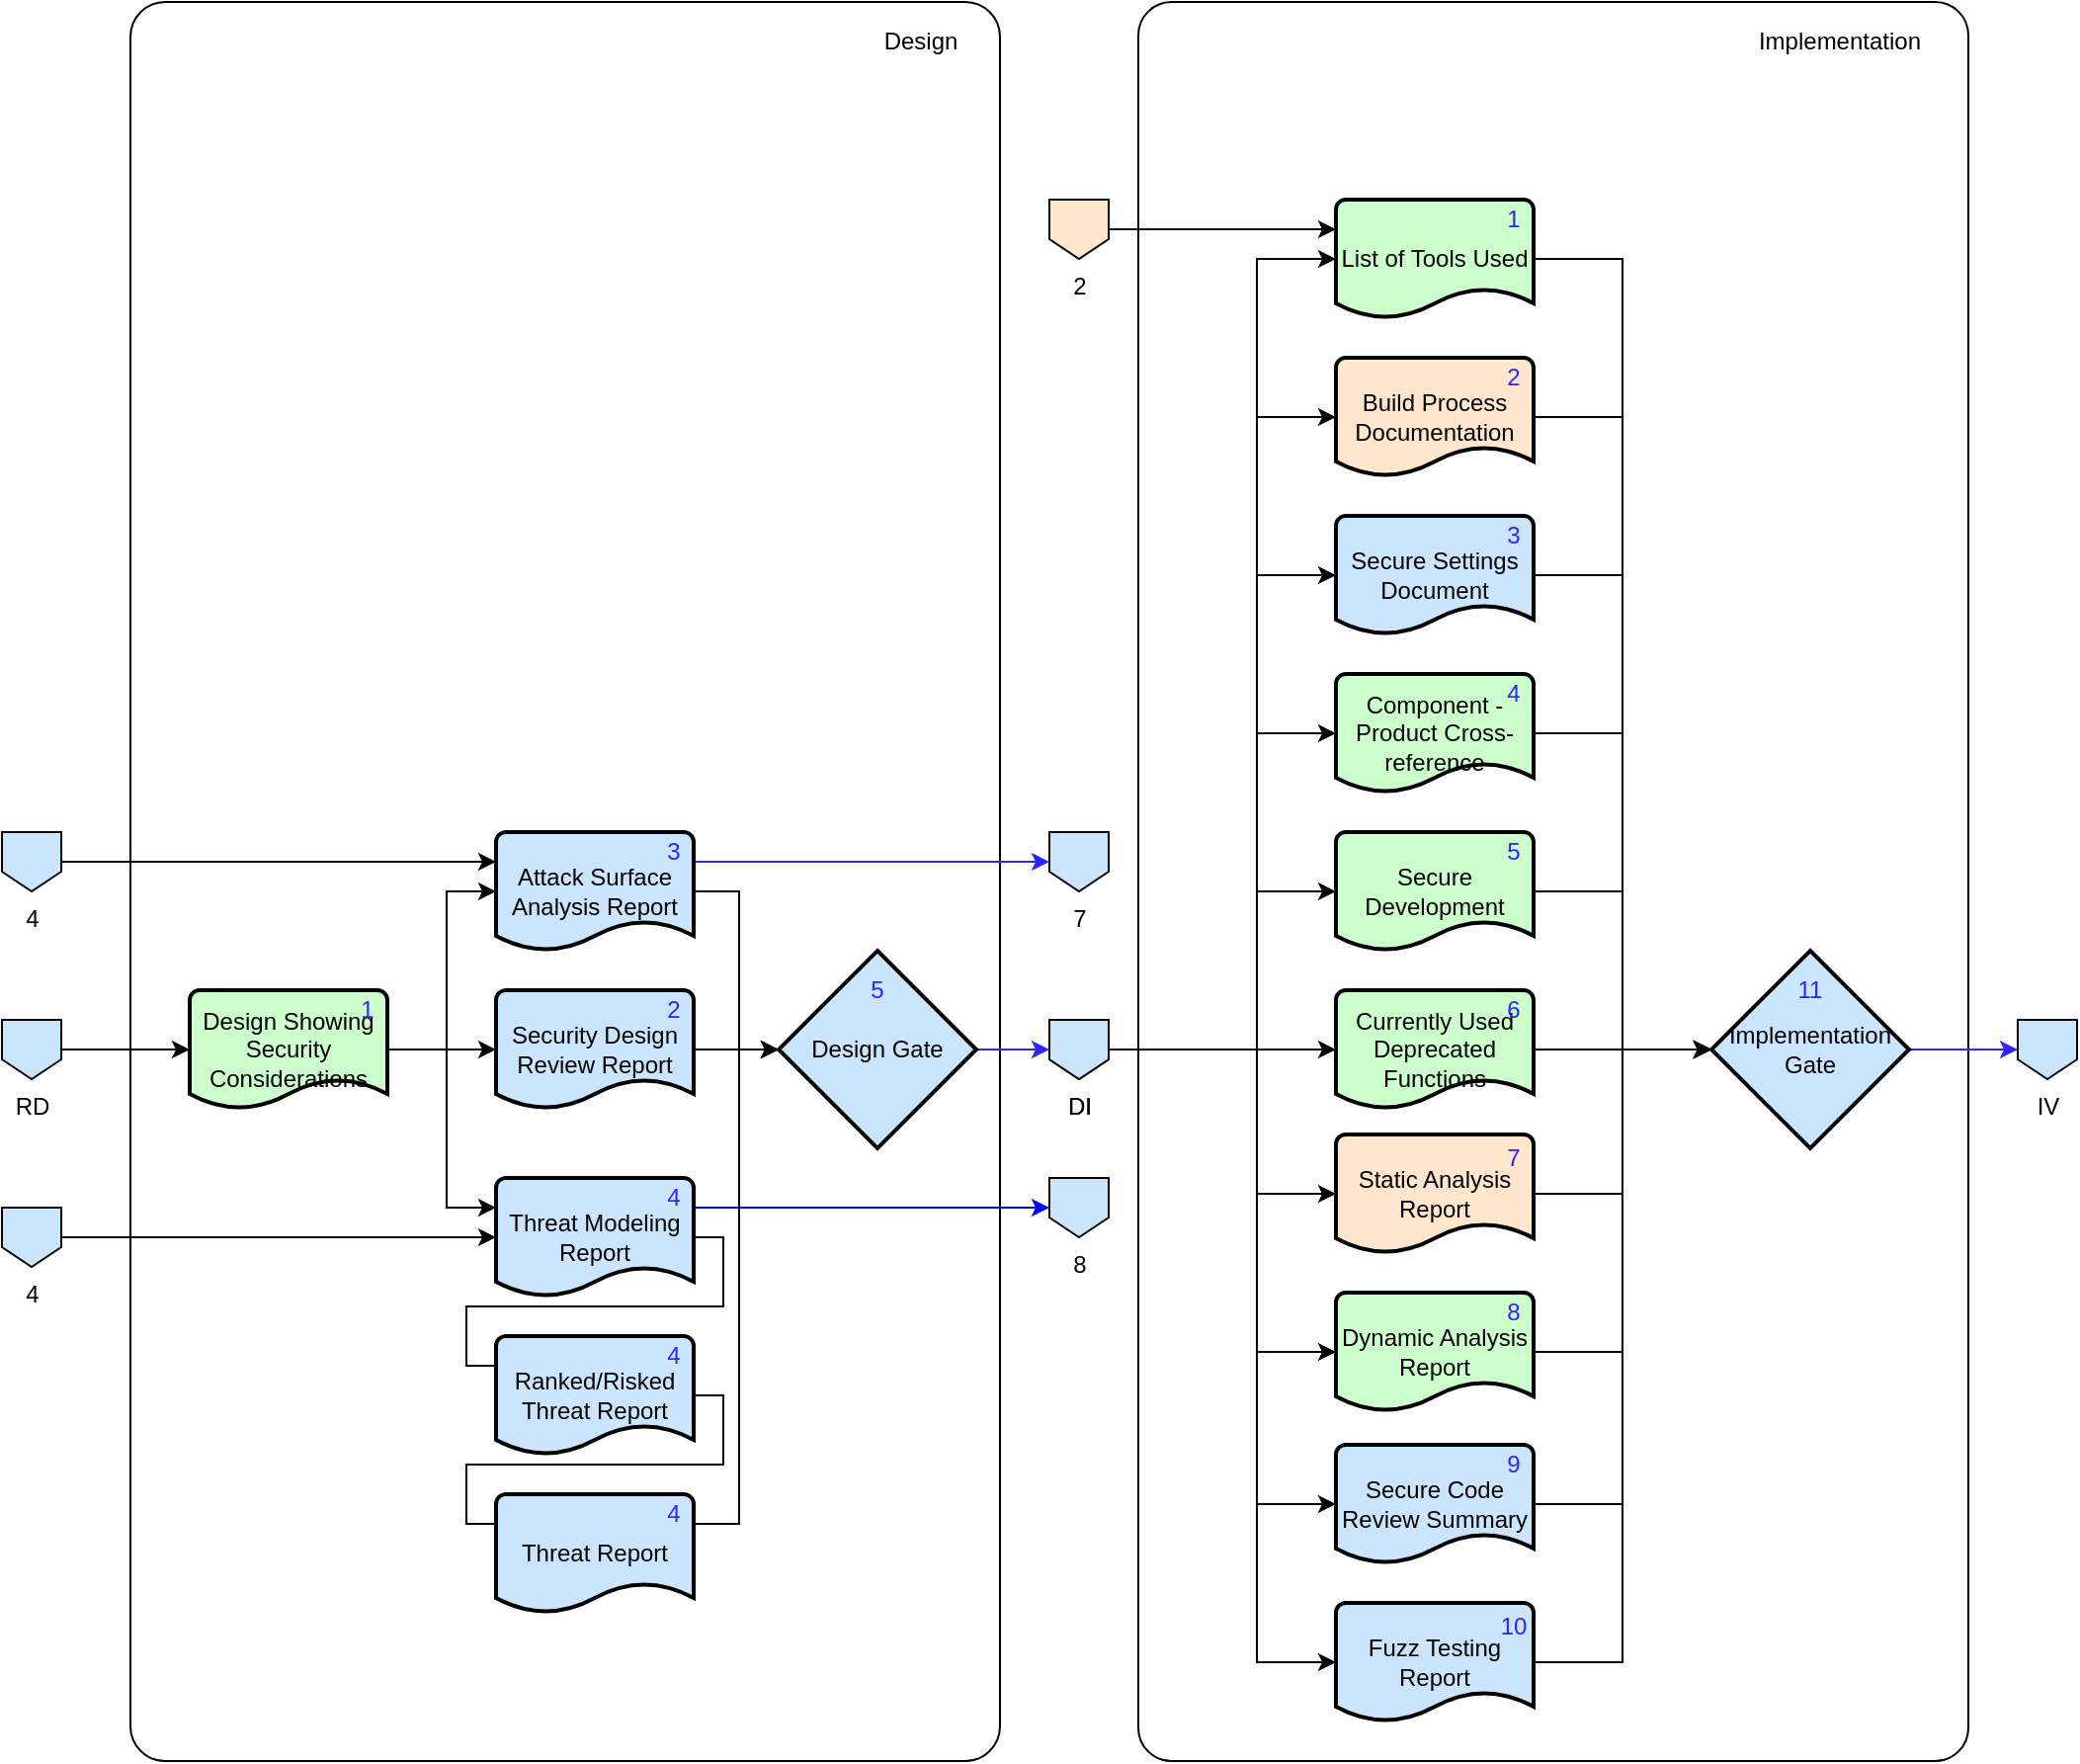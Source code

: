 <mxfile version="26.2.2">
  <diagram id="G2xS71eN_LXdSD51KXfB" name="dependencies">
    <mxGraphModel dx="2705" dy="1984" grid="1" gridSize="10" guides="1" tooltips="1" connect="1" arrows="1" fold="1" page="0" pageScale="1" pageWidth="1100" pageHeight="850" math="0" shadow="0">
      <root>
        <mxCell id="0" />
        <mxCell id="NOvK6vNZgNIlvpoGJMsv-9" value="legend" style="locked=1;" parent="0" visible="0" />
        <mxCell id="YW8mL61ox357DzGH6zIs-123" value="devops" style="rounded=0;whiteSpace=wrap;html=1;fillColor=#FFE6CC;" parent="NOvK6vNZgNIlvpoGJMsv-9" vertex="1">
          <mxGeometry x="190" y="930" width="90" height="30" as="geometry" />
        </mxCell>
        <mxCell id="YW8mL61ox357DzGH6zIs-124" value="development" style="rounded=0;whiteSpace=wrap;html=1;fillColor=#CCFFCC;" parent="NOvK6vNZgNIlvpoGJMsv-9" vertex="1">
          <mxGeometry x="280" y="930" width="90" height="30" as="geometry" />
        </mxCell>
        <mxCell id="YW8mL61ox357DzGH6zIs-125" value="security" style="rounded=0;whiteSpace=wrap;html=1;fillColor=#CCE5FF;" parent="NOvK6vNZgNIlvpoGJMsv-9" vertex="1">
          <mxGeometry x="370" y="930" width="90" height="30" as="geometry" />
        </mxCell>
        <mxCell id="PF2a_6IoUEOjOje82GA7-60" value="&lt;font color=&quot;#3224ff&quot;&gt;phase requirement #&lt;/font&gt;" style="text;html=1;strokeColor=none;fillColor=none;align=center;verticalAlign=middle;whiteSpace=wrap;rounded=0;" parent="NOvK6vNZgNIlvpoGJMsv-9" vertex="1">
          <mxGeometry x="505" y="935" width="115" height="20" as="geometry" />
        </mxCell>
        <mxCell id="NOvK6vNZgNIlvpoGJMsv-1" value="Foundation" style="locked=1;" parent="0" visible="0" />
        <mxCell id="YW8mL61ox357DzGH6zIs-16" value="" style="rounded=1;whiteSpace=wrap;html=1;fillColor=none;arcSize=4;" parent="NOvK6vNZgNIlvpoGJMsv-1" vertex="1">
          <mxGeometry x="180" y="20" width="390" height="890" as="geometry" />
        </mxCell>
        <mxCell id="YW8mL61ox357DzGH6zIs-3" value="Code Protection Plan" style="strokeWidth=2;html=1;shape=mxgraph.flowchart.document2;whiteSpace=wrap;size=0.25;fillColor=#FFE6CC;" parent="NOvK6vNZgNIlvpoGJMsv-1" vertex="1">
          <mxGeometry x="200" y="40" width="100" height="60" as="geometry" />
        </mxCell>
        <mxCell id="YW8mL61ox357DzGH6zIs-137" style="edgeStyle=orthogonalEdgeStyle;rounded=0;orthogonalLoop=1;jettySize=auto;html=1;entryX=0;entryY=0.5;entryDx=0;entryDy=0;strokeColor=#3224FF;" parent="NOvK6vNZgNIlvpoGJMsv-1" source="YW8mL61ox357DzGH6zIs-4" target="YW8mL61ox357DzGH6zIs-133" edge="1">
          <mxGeometry relative="1" as="geometry" />
        </mxCell>
        <mxCell id="YW8mL61ox357DzGH6zIs-4" value="Cybersecurity Monitoring Plan" style="strokeWidth=2;html=1;shape=mxgraph.flowchart.document2;whiteSpace=wrap;size=0.25;fillColor=#CCE5FF;" parent="NOvK6vNZgNIlvpoGJMsv-1" vertex="1">
          <mxGeometry x="200" y="680" width="100" height="60" as="geometry" />
        </mxCell>
        <mxCell id="YW8mL61ox357DzGH6zIs-146" style="edgeStyle=orthogonalEdgeStyle;rounded=0;orthogonalLoop=1;jettySize=auto;html=1;entryX=0;entryY=0.5;entryDx=0;entryDy=0;strokeColor=#3224FF;" parent="NOvK6vNZgNIlvpoGJMsv-1" source="YW8mL61ox357DzGH6zIs-5" target="YW8mL61ox357DzGH6zIs-144" edge="1">
          <mxGeometry relative="1" as="geometry" />
        </mxCell>
        <mxCell id="YW8mL61ox357DzGH6zIs-5" value="Decommissioning Plan" style="strokeWidth=2;html=1;shape=mxgraph.flowchart.document2;whiteSpace=wrap;size=0.25;fillColor=#CCE5FF;" parent="NOvK6vNZgNIlvpoGJMsv-1" vertex="1">
          <mxGeometry x="200" y="440" width="100" height="60" as="geometry" />
        </mxCell>
        <mxCell id="YW8mL61ox357DzGH6zIs-203" style="edgeStyle=orthogonalEdgeStyle;rounded=0;orthogonalLoop=1;jettySize=auto;html=1;entryX=0;entryY=0.5;entryDx=0;entryDy=0;strokeColor=#3224FF;" parent="NOvK6vNZgNIlvpoGJMsv-1" source="YW8mL61ox357DzGH6zIs-6" target="YW8mL61ox357DzGH6zIs-200" edge="1">
          <mxGeometry relative="1" as="geometry" />
        </mxCell>
        <mxCell id="YW8mL61ox357DzGH6zIs-6" value="&lt;br&gt;Cybersecurity Requirements Catalog" style="strokeWidth=2;html=1;shape=mxgraph.flowchart.database;whiteSpace=wrap;fillColor=#CCE5FF;" parent="NOvK6vNZgNIlvpoGJMsv-1" vertex="1">
          <mxGeometry x="460" y="510" width="90" height="80" as="geometry" />
        </mxCell>
        <mxCell id="YW8mL61ox357DzGH6zIs-130" style="edgeStyle=orthogonalEdgeStyle;rounded=0;orthogonalLoop=1;jettySize=auto;html=1;entryX=0;entryY=0.5;entryDx=0;entryDy=0;strokeColor=#3224FF;" parent="NOvK6vNZgNIlvpoGJMsv-1" source="YW8mL61ox357DzGH6zIs-7" target="YW8mL61ox357DzGH6zIs-126" edge="1">
          <mxGeometry relative="1" as="geometry" />
        </mxCell>
        <mxCell id="YW8mL61ox357DzGH6zIs-7" value="Deployment Plan" style="strokeWidth=2;html=1;shape=mxgraph.flowchart.document2;whiteSpace=wrap;size=0.25;fillColor=#FFE6CC;" parent="NOvK6vNZgNIlvpoGJMsv-1" vertex="1">
          <mxGeometry x="200" y="280" width="100" height="60" as="geometry" />
        </mxCell>
        <mxCell id="YW8mL61ox357DzGH6zIs-19" style="edgeStyle=orthogonalEdgeStyle;rounded=0;orthogonalLoop=1;jettySize=auto;html=1;entryX=0;entryY=0.5;entryDx=0;entryDy=0;entryPerimeter=0;" parent="NOvK6vNZgNIlvpoGJMsv-1" source="YW8mL61ox357DzGH6zIs-8" target="YW8mL61ox357DzGH6zIs-9" edge="1">
          <mxGeometry relative="1" as="geometry" />
        </mxCell>
        <mxCell id="YW8mL61ox357DzGH6zIs-8" value="Global Security Goals" style="strokeWidth=2;html=1;shape=mxgraph.flowchart.document2;whiteSpace=wrap;size=0.25;fillColor=#CCE5FF;" parent="NOvK6vNZgNIlvpoGJMsv-1" vertex="1">
          <mxGeometry x="200" y="520" width="100" height="60" as="geometry" />
        </mxCell>
        <mxCell id="YW8mL61ox357DzGH6zIs-20" value="" style="edgeStyle=orthogonalEdgeStyle;rounded=0;orthogonalLoop=1;jettySize=auto;html=1;" parent="NOvK6vNZgNIlvpoGJMsv-1" source="YW8mL61ox357DzGH6zIs-9" target="YW8mL61ox357DzGH6zIs-6" edge="1">
          <mxGeometry relative="1" as="geometry" />
        </mxCell>
        <mxCell id="YW8mL61ox357DzGH6zIs-9" value="Global Security Requirements" style="strokeWidth=2;html=1;shape=mxgraph.flowchart.document2;whiteSpace=wrap;size=0.25;fillColor=#CCE5FF;" parent="NOvK6vNZgNIlvpoGJMsv-1" vertex="1">
          <mxGeometry x="330" y="520" width="100" height="60" as="geometry" />
        </mxCell>
        <mxCell id="YW8mL61ox357DzGH6zIs-141" style="edgeStyle=orthogonalEdgeStyle;rounded=0;orthogonalLoop=1;jettySize=auto;html=1;entryX=0;entryY=0.5;entryDx=0;entryDy=0;strokeColor=#3224FF;" parent="NOvK6vNZgNIlvpoGJMsv-1" source="YW8mL61ox357DzGH6zIs-10" target="YW8mL61ox357DzGH6zIs-140" edge="1">
          <mxGeometry relative="1" as="geometry" />
        </mxCell>
        <mxCell id="YW8mL61ox357DzGH6zIs-10" value="Incident Response Plan" style="strokeWidth=2;html=1;shape=mxgraph.flowchart.document2;whiteSpace=wrap;size=0.25;fillColor=#CCE5FF;" parent="NOvK6vNZgNIlvpoGJMsv-1" vertex="1">
          <mxGeometry x="200" y="760" width="100" height="60" as="geometry" />
        </mxCell>
        <mxCell id="YW8mL61ox357DzGH6zIs-134" style="edgeStyle=orthogonalEdgeStyle;rounded=0;orthogonalLoop=1;jettySize=auto;html=1;entryX=0;entryY=0.5;entryDx=0;entryDy=0;exitX=1;exitY=0.25;exitDx=0;exitDy=0;exitPerimeter=0;strokeColor=#3224FF;" parent="NOvK6vNZgNIlvpoGJMsv-1" source="YW8mL61ox357DzGH6zIs-11" target="YW8mL61ox357DzGH6zIs-132" edge="1">
          <mxGeometry relative="1" as="geometry" />
        </mxCell>
        <mxCell id="YW8mL61ox357DzGH6zIs-11" value="List of Approved Tools" style="strokeWidth=2;html=1;shape=mxgraph.flowchart.document2;whiteSpace=wrap;size=0.25;fillColor=#FFE6CC;" parent="NOvK6vNZgNIlvpoGJMsv-1" vertex="1">
          <mxGeometry x="200" y="120" width="100" height="60" as="geometry" />
        </mxCell>
        <mxCell id="YW8mL61ox357DzGH6zIs-12" value="Release Integrity Plan" style="strokeWidth=2;html=1;shape=mxgraph.flowchart.document2;whiteSpace=wrap;size=0.25;fillColor=#FFE6CC;" parent="NOvK6vNZgNIlvpoGJMsv-1" vertex="1">
          <mxGeometry x="200" y="200" width="100" height="60" as="geometry" />
        </mxCell>
        <mxCell id="YW8mL61ox357DzGH6zIs-150" style="edgeStyle=orthogonalEdgeStyle;rounded=0;orthogonalLoop=1;jettySize=auto;html=1;entryX=0;entryY=0.5;entryDx=0;entryDy=0;strokeColor=#3224FF;" parent="NOvK6vNZgNIlvpoGJMsv-1" source="YW8mL61ox357DzGH6zIs-13" target="YW8mL61ox357DzGH6zIs-148" edge="1">
          <mxGeometry relative="1" as="geometry" />
        </mxCell>
        <mxCell id="YW8mL61ox357DzGH6zIs-13" value="Threat Prioritization Plan" style="strokeWidth=2;html=1;shape=mxgraph.flowchart.document2;whiteSpace=wrap;size=0.25;fillColor=#CCE5FF;" parent="NOvK6vNZgNIlvpoGJMsv-1" vertex="1">
          <mxGeometry x="200" y="600" width="100" height="60" as="geometry" />
        </mxCell>
        <mxCell id="YW8mL61ox357DzGH6zIs-18" style="edgeStyle=orthogonalEdgeStyle;rounded=0;orthogonalLoop=1;jettySize=auto;html=1;entryX=0;entryY=0.5;entryDx=0;entryDy=0;entryPerimeter=0;" parent="NOvK6vNZgNIlvpoGJMsv-1" source="YW8mL61ox357DzGH6zIs-14" target="YW8mL61ox357DzGH6zIs-15" edge="1">
          <mxGeometry relative="1" as="geometry" />
        </mxCell>
        <mxCell id="YW8mL61ox357DzGH6zIs-14" value="Training Catalog" style="strokeWidth=2;html=1;shape=mxgraph.flowchart.document2;whiteSpace=wrap;size=0.25;fillColor=#CCE5FF;" parent="NOvK6vNZgNIlvpoGJMsv-1" vertex="1">
          <mxGeometry x="200" y="360" width="100" height="60" as="geometry" />
        </mxCell>
        <mxCell id="YW8mL61ox357DzGH6zIs-15" value="&lt;br&gt;Training Tracking System" style="strokeWidth=2;html=1;shape=mxgraph.flowchart.database;whiteSpace=wrap;fillColor=#CCE5FF;" parent="NOvK6vNZgNIlvpoGJMsv-1" vertex="1">
          <mxGeometry x="335" y="350" width="90" height="80" as="geometry" />
        </mxCell>
        <mxCell id="YW8mL61ox357DzGH6zIs-17" value="Foundation" style="text;html=1;strokeColor=none;fillColor=none;align=center;verticalAlign=middle;whiteSpace=wrap;rounded=0;" parent="NOvK6vNZgNIlvpoGJMsv-1" vertex="1">
          <mxGeometry x="490" y="30" width="70" height="20" as="geometry" />
        </mxCell>
        <mxCell id="YW8mL61ox357DzGH6zIs-126" value="1" style="verticalLabelPosition=bottom;verticalAlign=top;html=1;shape=offPageConnector;rounded=0;size=0.333;fillColor=#FFE6CC;" parent="NOvK6vNZgNIlvpoGJMsv-1" vertex="1">
          <mxGeometry x="610" y="295" width="30" height="30" as="geometry" />
        </mxCell>
        <mxCell id="YW8mL61ox357DzGH6zIs-132" value="2" style="verticalLabelPosition=bottom;verticalAlign=top;html=1;shape=offPageConnector;rounded=0;size=0.333;fillColor=#CCFFCC;" parent="NOvK6vNZgNIlvpoGJMsv-1" vertex="1">
          <mxGeometry x="610" y="120" width="30" height="30" as="geometry" />
        </mxCell>
        <mxCell id="YW8mL61ox357DzGH6zIs-133" value="3" style="verticalLabelPosition=bottom;verticalAlign=top;html=1;shape=offPageConnector;rounded=0;size=0.333;fillColor=#CCE5FF;" parent="NOvK6vNZgNIlvpoGJMsv-1" vertex="1">
          <mxGeometry x="610" y="695" width="30" height="30" as="geometry" />
        </mxCell>
        <mxCell id="YW8mL61ox357DzGH6zIs-140" value="5" style="verticalLabelPosition=bottom;verticalAlign=top;html=1;shape=offPageConnector;rounded=0;size=0.333;fillColor=#CCE5FF;" parent="NOvK6vNZgNIlvpoGJMsv-1" vertex="1">
          <mxGeometry x="610" y="775" width="30" height="30" as="geometry" />
        </mxCell>
        <mxCell id="YW8mL61ox357DzGH6zIs-144" value="6" style="verticalLabelPosition=bottom;verticalAlign=top;html=1;shape=offPageConnector;rounded=0;size=0.333;fillColor=#CCE5FF;" parent="NOvK6vNZgNIlvpoGJMsv-1" vertex="1">
          <mxGeometry x="610" y="455" width="30" height="30" as="geometry" />
        </mxCell>
        <mxCell id="YW8mL61ox357DzGH6zIs-148" value="4" style="verticalLabelPosition=bottom;verticalAlign=top;html=1;shape=offPageConnector;rounded=0;size=0.333;fillColor=#CCE5FF;" parent="NOvK6vNZgNIlvpoGJMsv-1" vertex="1">
          <mxGeometry x="610" y="615" width="30" height="30" as="geometry" />
        </mxCell>
        <mxCell id="YW8mL61ox357DzGH6zIs-200" value="9" style="verticalLabelPosition=bottom;verticalAlign=top;html=1;shape=offPageConnector;rounded=0;size=0.333;fillColor=#CCE5FF;" parent="NOvK6vNZgNIlvpoGJMsv-1" vertex="1">
          <mxGeometry x="610" y="535" width="30" height="30" as="geometry" />
        </mxCell>
        <mxCell id="PF2a_6IoUEOjOje82GA7-15" value="&lt;font color=&quot;#3224ff&quot;&gt;1&lt;/font&gt;" style="text;html=1;strokeColor=none;fillColor=none;align=center;verticalAlign=middle;whiteSpace=wrap;rounded=0;" parent="NOvK6vNZgNIlvpoGJMsv-1" vertex="1">
          <mxGeometry x="270" y="360" width="40" height="20" as="geometry" />
        </mxCell>
        <mxCell id="PF2a_6IoUEOjOje82GA7-16" value="&lt;font color=&quot;#3224ff&quot;&gt;1&lt;/font&gt;" style="text;html=1;strokeColor=none;fillColor=none;align=center;verticalAlign=middle;whiteSpace=wrap;rounded=0;" parent="NOvK6vNZgNIlvpoGJMsv-1" vertex="1">
          <mxGeometry x="360" y="350" width="40" height="20" as="geometry" />
        </mxCell>
        <mxCell id="PF2a_6IoUEOjOje82GA7-18" value="&lt;font color=&quot;#3224ff&quot;&gt;3&lt;/font&gt;" style="text;html=1;strokeColor=none;fillColor=none;align=center;verticalAlign=middle;whiteSpace=wrap;rounded=0;" parent="NOvK6vNZgNIlvpoGJMsv-1" vertex="1">
          <mxGeometry x="270" y="120" width="40" height="20" as="geometry" />
        </mxCell>
        <mxCell id="PF2a_6IoUEOjOje82GA7-19" value="&lt;font color=&quot;#3224ff&quot;&gt;4&lt;/font&gt;" style="text;html=1;strokeColor=none;fillColor=none;align=center;verticalAlign=middle;whiteSpace=wrap;rounded=0;" parent="NOvK6vNZgNIlvpoGJMsv-1" vertex="1">
          <mxGeometry x="485" y="510" width="40" height="20" as="geometry" />
        </mxCell>
        <mxCell id="PF2a_6IoUEOjOje82GA7-20" value="&lt;font color=&quot;#3224ff&quot;&gt;4&lt;/font&gt;" style="text;html=1;strokeColor=none;fillColor=none;align=center;verticalAlign=middle;whiteSpace=wrap;rounded=0;" parent="NOvK6vNZgNIlvpoGJMsv-1" vertex="1">
          <mxGeometry x="395" y="520" width="40" height="20" as="geometry" />
        </mxCell>
        <mxCell id="PF2a_6IoUEOjOje82GA7-21" value="&lt;font color=&quot;#3224ff&quot;&gt;4&lt;/font&gt;" style="text;html=1;strokeColor=none;fillColor=none;align=center;verticalAlign=middle;whiteSpace=wrap;rounded=0;" parent="NOvK6vNZgNIlvpoGJMsv-1" vertex="1">
          <mxGeometry x="270" y="520" width="40" height="20" as="geometry" />
        </mxCell>
        <mxCell id="PF2a_6IoUEOjOje82GA7-22" value="&lt;font color=&quot;#3224ff&quot;&gt;5&lt;/font&gt;" style="text;html=1;strokeColor=none;fillColor=none;align=center;verticalAlign=middle;whiteSpace=wrap;rounded=0;" parent="NOvK6vNZgNIlvpoGJMsv-1" vertex="1">
          <mxGeometry x="270" y="40" width="40" height="20" as="geometry" />
        </mxCell>
        <mxCell id="PF2a_6IoUEOjOje82GA7-23" value="&lt;font color=&quot;#3224ff&quot;&gt;6&lt;/font&gt;" style="text;html=1;strokeColor=none;fillColor=none;align=center;verticalAlign=middle;whiteSpace=wrap;rounded=0;" parent="NOvK6vNZgNIlvpoGJMsv-1" vertex="1">
          <mxGeometry x="270" y="200" width="40" height="20" as="geometry" />
        </mxCell>
        <mxCell id="PF2a_6IoUEOjOje82GA7-24" value="&lt;font color=&quot;#3224ff&quot;&gt;7&lt;/font&gt;" style="text;html=1;strokeColor=none;fillColor=none;align=center;verticalAlign=middle;whiteSpace=wrap;rounded=0;" parent="NOvK6vNZgNIlvpoGJMsv-1" vertex="1">
          <mxGeometry x="270" y="680" width="40" height="20" as="geometry" />
        </mxCell>
        <mxCell id="PF2a_6IoUEOjOje82GA7-25" value="&lt;font color=&quot;#3224ff&quot;&gt;8&lt;/font&gt;" style="text;html=1;strokeColor=none;fillColor=none;align=center;verticalAlign=middle;whiteSpace=wrap;rounded=0;" parent="NOvK6vNZgNIlvpoGJMsv-1" vertex="1">
          <mxGeometry x="270" y="440" width="40" height="20" as="geometry" />
        </mxCell>
        <mxCell id="PF2a_6IoUEOjOje82GA7-26" value="&lt;font color=&quot;#3224ff&quot;&gt;9&lt;/font&gt;" style="text;html=1;strokeColor=none;fillColor=none;align=center;verticalAlign=middle;whiteSpace=wrap;rounded=0;" parent="NOvK6vNZgNIlvpoGJMsv-1" vertex="1">
          <mxGeometry x="270" y="600" width="40" height="20" as="geometry" />
        </mxCell>
        <mxCell id="PF2a_6IoUEOjOje82GA7-27" value="&lt;font color=&quot;#3224ff&quot;&gt;7&lt;/font&gt;" style="text;html=1;strokeColor=none;fillColor=none;align=center;verticalAlign=middle;whiteSpace=wrap;rounded=0;" parent="NOvK6vNZgNIlvpoGJMsv-1" vertex="1">
          <mxGeometry x="270" y="760" width="40" height="20" as="geometry" />
        </mxCell>
        <mxCell id="PF2a_6IoUEOjOje82GA7-28" value="&lt;font color=&quot;#3224ff&quot;&gt;10&lt;/font&gt;" style="text;html=1;strokeColor=none;fillColor=none;align=center;verticalAlign=middle;whiteSpace=wrap;rounded=0;" parent="NOvK6vNZgNIlvpoGJMsv-1" vertex="1">
          <mxGeometry x="270" y="280" width="40" height="20" as="geometry" />
        </mxCell>
        <mxCell id="NOvK6vNZgNIlvpoGJMsv-7" value="Requirements" style="locked=1;" parent="0" visible="0" />
        <mxCell id="YW8mL61ox357DzGH6zIs-26" value="" style="rounded=1;whiteSpace=wrap;html=1;fillColor=none;arcSize=4;" parent="NOvK6vNZgNIlvpoGJMsv-7" vertex="1">
          <mxGeometry x="680" y="20" width="390" height="890" as="geometry" />
        </mxCell>
        <mxCell id="YW8mL61ox357DzGH6zIs-24" style="edgeStyle=orthogonalEdgeStyle;rounded=0;orthogonalLoop=1;jettySize=auto;html=1;entryX=0;entryY=0.5;entryDx=0;entryDy=0;entryPerimeter=0;" parent="NOvK6vNZgNIlvpoGJMsv-7" source="YW8mL61ox357DzGH6zIs-22" target="YW8mL61ox357DzGH6zIs-23" edge="1">
          <mxGeometry relative="1" as="geometry" />
        </mxCell>
        <mxCell id="YW8mL61ox357DzGH6zIs-22" value="Element-level Security Goals" style="strokeWidth=2;html=1;shape=mxgraph.flowchart.document2;whiteSpace=wrap;size=0.25;fillColor=#CCE5FF;" parent="NOvK6vNZgNIlvpoGJMsv-7" vertex="1">
          <mxGeometry x="700" y="520" width="100" height="60" as="geometry" />
        </mxCell>
        <mxCell id="YW8mL61ox357DzGH6zIs-27" style="edgeStyle=orthogonalEdgeStyle;rounded=0;orthogonalLoop=1;jettySize=auto;html=1;entryX=0;entryY=0.5;entryDx=0;entryDy=0;entryPerimeter=0;" parent="NOvK6vNZgNIlvpoGJMsv-7" source="YW8mL61ox357DzGH6zIs-23" target="YW8mL61ox357DzGH6zIs-25" edge="1">
          <mxGeometry relative="1" as="geometry" />
        </mxCell>
        <mxCell id="YW8mL61ox357DzGH6zIs-23" value="Element-level Security Requirements" style="strokeWidth=2;html=1;shape=mxgraph.flowchart.document2;whiteSpace=wrap;size=0.25;fillColor=#CCE5FF;" parent="NOvK6vNZgNIlvpoGJMsv-7" vertex="1">
          <mxGeometry x="830" y="520" width="100" height="60" as="geometry" />
        </mxCell>
        <mxCell id="YW8mL61ox357DzGH6zIs-198" style="edgeStyle=orthogonalEdgeStyle;rounded=0;orthogonalLoop=1;jettySize=auto;html=1;entryX=0;entryY=0.5;entryDx=0;entryDy=0;strokeColor=#3224FF;" parent="NOvK6vNZgNIlvpoGJMsv-7" source="YW8mL61ox357DzGH6zIs-25" target="YW8mL61ox357DzGH6zIs-196" edge="1">
          <mxGeometry relative="1" as="geometry" />
        </mxCell>
        <mxCell id="YW8mL61ox357DzGH6zIs-25" value="Requirements Gate" style="strokeWidth=2;html=1;shape=mxgraph.flowchart.decision;whiteSpace=wrap;fillColor=#CCE5FF;" parent="NOvK6vNZgNIlvpoGJMsv-7" vertex="1">
          <mxGeometry x="950" y="500" width="100" height="100" as="geometry" />
        </mxCell>
        <mxCell id="YW8mL61ox357DzGH6zIs-28" value="Requirements" style="text;html=1;strokeColor=none;fillColor=none;align=center;verticalAlign=middle;whiteSpace=wrap;rounded=0;" parent="NOvK6vNZgNIlvpoGJMsv-7" vertex="1">
          <mxGeometry x="970" y="30" width="80" height="20" as="geometry" />
        </mxCell>
        <mxCell id="YW8mL61ox357DzGH6zIs-196" value="RD" style="verticalLabelPosition=bottom;verticalAlign=top;html=1;shape=offPageConnector;rounded=0;size=0.333;fillColor=#CCFFCC;" parent="NOvK6vNZgNIlvpoGJMsv-7" vertex="1">
          <mxGeometry x="1105" y="535" width="30" height="30" as="geometry" />
        </mxCell>
        <mxCell id="PF2a_6IoUEOjOje82GA7-29" value="&lt;font color=&quot;#3224ff&quot;&gt;1&lt;/font&gt;" style="text;html=1;strokeColor=none;fillColor=none;align=center;verticalAlign=middle;whiteSpace=wrap;rounded=0;" parent="NOvK6vNZgNIlvpoGJMsv-7" vertex="1">
          <mxGeometry x="900" y="520" width="40" height="20" as="geometry" />
        </mxCell>
        <mxCell id="PF2a_6IoUEOjOje82GA7-30" value="&lt;font color=&quot;#3224ff&quot;&gt;1&lt;/font&gt;" style="text;html=1;strokeColor=none;fillColor=none;align=center;verticalAlign=middle;whiteSpace=wrap;rounded=0;" parent="NOvK6vNZgNIlvpoGJMsv-7" vertex="1">
          <mxGeometry x="770" y="520" width="40" height="20" as="geometry" />
        </mxCell>
        <mxCell id="PF2a_6IoUEOjOje82GA7-31" value="&lt;font color=&quot;#3224ff&quot;&gt;2&lt;/font&gt;" style="text;html=1;strokeColor=none;fillColor=none;align=center;verticalAlign=middle;whiteSpace=wrap;rounded=0;" parent="NOvK6vNZgNIlvpoGJMsv-7" vertex="1">
          <mxGeometry x="980" y="510" width="40" height="20" as="geometry" />
        </mxCell>
        <mxCell id="NOvK6vNZgNIlvpoGJMsv-5" value="9" style="verticalLabelPosition=bottom;verticalAlign=top;html=1;shape=offPageConnector;rounded=0;size=0.333;fillColor=#CCE5FF;" parent="NOvK6vNZgNIlvpoGJMsv-7" vertex="1">
          <mxGeometry x="610" y="535" width="30" height="30" as="geometry" />
        </mxCell>
        <mxCell id="NOvK6vNZgNIlvpoGJMsv-6" style="edgeStyle=orthogonalEdgeStyle;rounded=0;orthogonalLoop=1;jettySize=auto;html=1;entryX=0;entryY=0.5;entryDx=0;entryDy=0;entryPerimeter=0;" parent="NOvK6vNZgNIlvpoGJMsv-7" source="NOvK6vNZgNIlvpoGJMsv-5" target="YW8mL61ox357DzGH6zIs-22" edge="1">
          <mxGeometry relative="1" as="geometry" />
        </mxCell>
        <mxCell id="NOvK6vNZgNIlvpoGJMsv-8" value="Design" style="locked=1;" parent="0" />
        <mxCell id="YW8mL61ox357DzGH6zIs-29" value="" style="rounded=1;whiteSpace=wrap;html=1;fillColor=none;arcSize=4;" parent="NOvK6vNZgNIlvpoGJMsv-8" vertex="1">
          <mxGeometry x="1170" y="20" width="440" height="890" as="geometry" />
        </mxCell>
        <mxCell id="YW8mL61ox357DzGH6zIs-30" value="Design" style="text;html=1;strokeColor=none;fillColor=none;align=center;verticalAlign=middle;whiteSpace=wrap;rounded=0;" parent="NOvK6vNZgNIlvpoGJMsv-8" vertex="1">
          <mxGeometry x="1550" y="30" width="40" height="20" as="geometry" />
        </mxCell>
        <mxCell id="YW8mL61ox357DzGH6zIs-42" style="edgeStyle=orthogonalEdgeStyle;rounded=0;orthogonalLoop=1;jettySize=auto;html=1;entryX=0;entryY=0.5;entryDx=0;entryDy=0;entryPerimeter=0;" parent="NOvK6vNZgNIlvpoGJMsv-8" source="YW8mL61ox357DzGH6zIs-32" target="YW8mL61ox357DzGH6zIs-34" edge="1">
          <mxGeometry relative="1" as="geometry" />
        </mxCell>
        <mxCell id="YW8mL61ox357DzGH6zIs-32" value="Design Showing Security Considerations" style="strokeWidth=2;html=1;shape=mxgraph.flowchart.document2;whiteSpace=wrap;size=0.25;fillColor=#CCFFCC;" parent="NOvK6vNZgNIlvpoGJMsv-8" vertex="1">
          <mxGeometry x="1200" y="520" width="100" height="60" as="geometry" />
        </mxCell>
        <mxCell id="YW8mL61ox357DzGH6zIs-48" style="edgeStyle=orthogonalEdgeStyle;rounded=0;orthogonalLoop=1;jettySize=auto;html=1;entryX=0;entryY=0.5;entryDx=0;entryDy=0;entryPerimeter=0;" parent="NOvK6vNZgNIlvpoGJMsv-8" source="YW8mL61ox357DzGH6zIs-34" target="YW8mL61ox357DzGH6zIs-47" edge="1">
          <mxGeometry relative="1" as="geometry" />
        </mxCell>
        <mxCell id="YW8mL61ox357DzGH6zIs-34" value="Security Design Review Report" style="strokeWidth=2;html=1;shape=mxgraph.flowchart.document2;whiteSpace=wrap;size=0.25;fillColor=#CCE5FF;" parent="NOvK6vNZgNIlvpoGJMsv-8" vertex="1">
          <mxGeometry x="1355" y="520" width="100" height="60" as="geometry" />
        </mxCell>
        <mxCell id="YW8mL61ox357DzGH6zIs-49" style="edgeStyle=orthogonalEdgeStyle;rounded=0;orthogonalLoop=1;jettySize=auto;html=1;entryX=0;entryY=0.5;entryDx=0;entryDy=0;entryPerimeter=0;" parent="NOvK6vNZgNIlvpoGJMsv-8" source="YW8mL61ox357DzGH6zIs-35" target="YW8mL61ox357DzGH6zIs-47" edge="1">
          <mxGeometry relative="1" as="geometry">
            <Array as="points">
              <mxPoint x="1478" y="470" />
              <mxPoint x="1478" y="550" />
            </Array>
          </mxGeometry>
        </mxCell>
        <mxCell id="YW8mL61ox357DzGH6zIs-162" style="edgeStyle=orthogonalEdgeStyle;rounded=0;orthogonalLoop=1;jettySize=auto;html=1;entryX=0;entryY=0.5;entryDx=0;entryDy=0;exitX=1;exitY=0.25;exitDx=0;exitDy=0;exitPerimeter=0;strokeColor=#3224FF;" parent="NOvK6vNZgNIlvpoGJMsv-8" source="YW8mL61ox357DzGH6zIs-35" target="YW8mL61ox357DzGH6zIs-154" edge="1">
          <mxGeometry relative="1" as="geometry" />
        </mxCell>
        <mxCell id="YW8mL61ox357DzGH6zIs-35" value="Attack Surface Analysis Report" style="strokeWidth=2;html=1;shape=mxgraph.flowchart.document2;whiteSpace=wrap;size=0.25;fillColor=#CCE5FF;" parent="NOvK6vNZgNIlvpoGJMsv-8" vertex="1">
          <mxGeometry x="1355" y="440" width="100" height="60" as="geometry" />
        </mxCell>
        <mxCell id="YW8mL61ox357DzGH6zIs-161" style="edgeStyle=orthogonalEdgeStyle;rounded=0;orthogonalLoop=1;jettySize=auto;html=1;entryX=0;entryY=0.5;entryDx=0;entryDy=0;strokeColor=#0000FF;exitX=1;exitY=0.25;exitDx=0;exitDy=0;exitPerimeter=0;" parent="NOvK6vNZgNIlvpoGJMsv-8" source="YW8mL61ox357DzGH6zIs-36" target="YW8mL61ox357DzGH6zIs-155" edge="1">
          <mxGeometry relative="1" as="geometry">
            <mxPoint x="1500" y="630" as="sourcePoint" />
          </mxGeometry>
        </mxCell>
        <mxCell id="PF2a_6IoUEOjOje82GA7-1" style="edgeStyle=orthogonalEdgeStyle;rounded=0;orthogonalLoop=1;jettySize=auto;html=1;exitX=1;exitY=0.5;exitDx=0;exitDy=0;exitPerimeter=0;entryX=0;entryY=0.5;entryDx=0;entryDy=0;entryPerimeter=0;" parent="NOvK6vNZgNIlvpoGJMsv-8" source="YW8mL61ox357DzGH6zIs-36" target="YW8mL61ox357DzGH6zIs-37" edge="1">
          <mxGeometry relative="1" as="geometry">
            <Array as="points">
              <mxPoint x="1470" y="645" />
              <mxPoint x="1470" y="680" />
              <mxPoint x="1340" y="680" />
              <mxPoint x="1340" y="710" />
              <mxPoint x="1360" y="710" />
            </Array>
          </mxGeometry>
        </mxCell>
        <mxCell id="YW8mL61ox357DzGH6zIs-36" value="Threat Modeling Report" style="strokeWidth=2;html=1;shape=mxgraph.flowchart.document2;whiteSpace=wrap;size=0.25;fillColor=#CCE5FF;" parent="NOvK6vNZgNIlvpoGJMsv-8" vertex="1">
          <mxGeometry x="1355" y="615" width="100" height="60" as="geometry" />
        </mxCell>
        <mxCell id="PF2a_6IoUEOjOje82GA7-3" style="edgeStyle=orthogonalEdgeStyle;rounded=0;orthogonalLoop=1;jettySize=auto;html=1;exitX=1;exitY=0.5;exitDx=0;exitDy=0;exitPerimeter=0;entryX=0;entryY=0.5;entryDx=0;entryDy=0;entryPerimeter=0;" parent="NOvK6vNZgNIlvpoGJMsv-8" source="YW8mL61ox357DzGH6zIs-37" target="YW8mL61ox357DzGH6zIs-38" edge="1">
          <mxGeometry relative="1" as="geometry">
            <Array as="points">
              <mxPoint x="1470" y="725" />
              <mxPoint x="1470" y="760" />
              <mxPoint x="1340" y="760" />
              <mxPoint x="1340" y="790" />
              <mxPoint x="1360" y="790" />
            </Array>
          </mxGeometry>
        </mxCell>
        <mxCell id="YW8mL61ox357DzGH6zIs-37" value="Ranked/Risked Threat Report" style="strokeWidth=2;html=1;shape=mxgraph.flowchart.document2;whiteSpace=wrap;size=0.25;fillColor=#CCE5FF;" parent="NOvK6vNZgNIlvpoGJMsv-8" vertex="1">
          <mxGeometry x="1355" y="695" width="100" height="60" as="geometry" />
        </mxCell>
        <mxCell id="YW8mL61ox357DzGH6zIs-52" style="edgeStyle=orthogonalEdgeStyle;rounded=0;orthogonalLoop=1;jettySize=auto;html=1;entryX=0;entryY=0.5;entryDx=0;entryDy=0;entryPerimeter=0;" parent="NOvK6vNZgNIlvpoGJMsv-8" source="YW8mL61ox357DzGH6zIs-38" target="YW8mL61ox357DzGH6zIs-47" edge="1">
          <mxGeometry relative="1" as="geometry">
            <Array as="points">
              <mxPoint x="1478" y="790" />
              <mxPoint x="1478" y="550" />
            </Array>
          </mxGeometry>
        </mxCell>
        <mxCell id="YW8mL61ox357DzGH6zIs-38" value="Threat Report" style="strokeWidth=2;html=1;shape=mxgraph.flowchart.document2;whiteSpace=wrap;size=0.25;fillColor=#CCE5FF;" parent="NOvK6vNZgNIlvpoGJMsv-8" vertex="1">
          <mxGeometry x="1355" y="775" width="100" height="60" as="geometry" />
        </mxCell>
        <mxCell id="YW8mL61ox357DzGH6zIs-43" style="edgeStyle=orthogonalEdgeStyle;rounded=0;orthogonalLoop=1;jettySize=auto;html=1;entryX=0;entryY=0.5;entryDx=0;entryDy=0;entryPerimeter=0;" parent="NOvK6vNZgNIlvpoGJMsv-8" target="YW8mL61ox357DzGH6zIs-35" edge="1">
          <mxGeometry relative="1" as="geometry">
            <mxPoint x="1300" y="550" as="sourcePoint" />
            <mxPoint x="1350" y="560" as="targetPoint" />
            <Array as="points">
              <mxPoint x="1330" y="550" />
              <mxPoint x="1330" y="470" />
            </Array>
          </mxGeometry>
        </mxCell>
        <mxCell id="YW8mL61ox357DzGH6zIs-44" style="edgeStyle=orthogonalEdgeStyle;rounded=0;orthogonalLoop=1;jettySize=auto;html=1;entryX=0;entryY=0.25;entryDx=0;entryDy=0;entryPerimeter=0;exitX=1;exitY=0.5;exitDx=0;exitDy=0;exitPerimeter=0;" parent="NOvK6vNZgNIlvpoGJMsv-8" source="YW8mL61ox357DzGH6zIs-32" target="YW8mL61ox357DzGH6zIs-36" edge="1">
          <mxGeometry relative="1" as="geometry">
            <mxPoint x="1320" y="570" as="sourcePoint" />
            <mxPoint x="1360" y="570" as="targetPoint" />
            <Array as="points">
              <mxPoint x="1330" y="550" />
              <mxPoint x="1330" y="630" />
            </Array>
          </mxGeometry>
        </mxCell>
        <mxCell id="YW8mL61ox357DzGH6zIs-186" style="edgeStyle=orthogonalEdgeStyle;rounded=0;orthogonalLoop=1;jettySize=auto;html=1;entryX=0;entryY=0.5;entryDx=0;entryDy=0;strokeColor=#3224FF;" parent="NOvK6vNZgNIlvpoGJMsv-8" source="YW8mL61ox357DzGH6zIs-47" target="YW8mL61ox357DzGH6zIs-184" edge="1">
          <mxGeometry relative="1" as="geometry" />
        </mxCell>
        <mxCell id="YW8mL61ox357DzGH6zIs-47" value="Design Gate" style="strokeWidth=2;html=1;shape=mxgraph.flowchart.decision;whiteSpace=wrap;fillColor=#CCE5FF;" parent="NOvK6vNZgNIlvpoGJMsv-8" vertex="1">
          <mxGeometry x="1498" y="500" width="100" height="100" as="geometry" />
        </mxCell>
        <mxCell id="YW8mL61ox357DzGH6zIs-151" style="edgeStyle=orthogonalEdgeStyle;rounded=0;orthogonalLoop=1;jettySize=auto;html=1;entryX=0;entryY=0.5;entryDx=0;entryDy=0;entryPerimeter=0;" parent="NOvK6vNZgNIlvpoGJMsv-8" source="YW8mL61ox357DzGH6zIs-149" target="YW8mL61ox357DzGH6zIs-36" edge="1">
          <mxGeometry relative="1" as="geometry" />
        </mxCell>
        <mxCell id="YW8mL61ox357DzGH6zIs-149" value="4" style="verticalLabelPosition=bottom;verticalAlign=top;html=1;shape=offPageConnector;rounded=0;size=0.333;fillColor=#CCE5FF;" parent="NOvK6vNZgNIlvpoGJMsv-8" vertex="1">
          <mxGeometry x="1105" y="630" width="30" height="30" as="geometry" />
        </mxCell>
        <mxCell id="YW8mL61ox357DzGH6zIs-154" value="7" style="verticalLabelPosition=bottom;verticalAlign=top;html=1;shape=offPageConnector;rounded=0;size=0.333;fillColor=#CCE5FF;" parent="NOvK6vNZgNIlvpoGJMsv-8" vertex="1">
          <mxGeometry x="1635" y="440" width="30" height="30" as="geometry" />
        </mxCell>
        <mxCell id="YW8mL61ox357DzGH6zIs-155" value="8" style="verticalLabelPosition=bottom;verticalAlign=top;html=1;shape=offPageConnector;rounded=0;size=0.333;fillColor=#CCE5FF;" parent="NOvK6vNZgNIlvpoGJMsv-8" vertex="1">
          <mxGeometry x="1635" y="615" width="30" height="30" as="geometry" />
        </mxCell>
        <mxCell id="YW8mL61ox357DzGH6zIs-184" value="DI" style="verticalLabelPosition=bottom;verticalAlign=top;html=1;shape=offPageConnector;rounded=0;size=0.333;fillColor=#CCFFCC;" parent="NOvK6vNZgNIlvpoGJMsv-8" vertex="1">
          <mxGeometry x="1635" y="535" width="30" height="30" as="geometry" />
        </mxCell>
        <mxCell id="YW8mL61ox357DzGH6zIs-199" style="edgeStyle=orthogonalEdgeStyle;rounded=0;orthogonalLoop=1;jettySize=auto;html=1;entryX=0;entryY=0.5;entryDx=0;entryDy=0;entryPerimeter=0;" parent="NOvK6vNZgNIlvpoGJMsv-8" source="YW8mL61ox357DzGH6zIs-197" target="YW8mL61ox357DzGH6zIs-32" edge="1">
          <mxGeometry relative="1" as="geometry" />
        </mxCell>
        <mxCell id="YW8mL61ox357DzGH6zIs-197" value="RD" style="verticalLabelPosition=bottom;verticalAlign=top;html=1;shape=offPageConnector;rounded=0;size=0.333;fillColor=#CCE5FF;" parent="NOvK6vNZgNIlvpoGJMsv-8" vertex="1">
          <mxGeometry x="1105" y="535" width="30" height="30" as="geometry" />
        </mxCell>
        <mxCell id="PF2a_6IoUEOjOje82GA7-35" value="&lt;font color=&quot;#3224ff&quot;&gt;1&lt;/font&gt;" style="text;html=1;strokeColor=none;fillColor=none;align=center;verticalAlign=middle;whiteSpace=wrap;rounded=0;" parent="NOvK6vNZgNIlvpoGJMsv-8" vertex="1">
          <mxGeometry x="1270" y="520" width="40" height="20" as="geometry" />
        </mxCell>
        <mxCell id="PF2a_6IoUEOjOje82GA7-36" value="&lt;font color=&quot;#3224ff&quot;&gt;2&lt;/font&gt;" style="text;html=1;strokeColor=none;fillColor=none;align=center;verticalAlign=middle;whiteSpace=wrap;rounded=0;" parent="NOvK6vNZgNIlvpoGJMsv-8" vertex="1">
          <mxGeometry x="1425" y="520" width="40" height="20" as="geometry" />
        </mxCell>
        <mxCell id="PF2a_6IoUEOjOje82GA7-37" value="&lt;font color=&quot;#3224ff&quot;&gt;3&lt;/font&gt;" style="text;html=1;strokeColor=none;fillColor=none;align=center;verticalAlign=middle;whiteSpace=wrap;rounded=0;" parent="NOvK6vNZgNIlvpoGJMsv-8" vertex="1">
          <mxGeometry x="1425" y="440" width="40" height="20" as="geometry" />
        </mxCell>
        <mxCell id="PF2a_6IoUEOjOje82GA7-38" value="&lt;font color=&quot;#3224ff&quot;&gt;4&lt;/font&gt;" style="text;html=1;strokeColor=none;fillColor=none;align=center;verticalAlign=middle;whiteSpace=wrap;rounded=0;" parent="NOvK6vNZgNIlvpoGJMsv-8" vertex="1">
          <mxGeometry x="1425" y="775" width="40" height="20" as="geometry" />
        </mxCell>
        <mxCell id="PF2a_6IoUEOjOje82GA7-39" value="&lt;font color=&quot;#3224ff&quot;&gt;4&lt;/font&gt;" style="text;html=1;strokeColor=none;fillColor=none;align=center;verticalAlign=middle;whiteSpace=wrap;rounded=0;" parent="NOvK6vNZgNIlvpoGJMsv-8" vertex="1">
          <mxGeometry x="1425" y="695" width="40" height="20" as="geometry" />
        </mxCell>
        <mxCell id="PF2a_6IoUEOjOje82GA7-40" value="&lt;font color=&quot;#3224ff&quot;&gt;4&lt;/font&gt;" style="text;html=1;strokeColor=none;fillColor=none;align=center;verticalAlign=middle;whiteSpace=wrap;rounded=0;" parent="NOvK6vNZgNIlvpoGJMsv-8" vertex="1">
          <mxGeometry x="1425" y="615" width="40" height="20" as="geometry" />
        </mxCell>
        <mxCell id="PF2a_6IoUEOjOje82GA7-41" value="&lt;font color=&quot;#3224ff&quot;&gt;5&lt;/font&gt;" style="text;html=1;strokeColor=none;fillColor=none;align=center;verticalAlign=middle;whiteSpace=wrap;rounded=0;" parent="NOvK6vNZgNIlvpoGJMsv-8" vertex="1">
          <mxGeometry x="1528" y="510" width="40" height="20" as="geometry" />
        </mxCell>
        <mxCell id="eozMYImRqzOyyxvPkpBX-1" value="4" style="verticalLabelPosition=bottom;verticalAlign=top;html=1;shape=offPageConnector;rounded=0;size=0.333;fillColor=#CCE5FF;" parent="NOvK6vNZgNIlvpoGJMsv-8" vertex="1">
          <mxGeometry x="1105" y="440" width="30" height="30" as="geometry" />
        </mxCell>
        <mxCell id="eozMYImRqzOyyxvPkpBX-2" style="edgeStyle=orthogonalEdgeStyle;rounded=0;orthogonalLoop=1;jettySize=auto;html=1;entryX=0;entryY=0.5;entryDx=0;entryDy=0;entryPerimeter=0;" parent="NOvK6vNZgNIlvpoGJMsv-8" source="eozMYImRqzOyyxvPkpBX-1" edge="1">
          <mxGeometry relative="1" as="geometry">
            <mxPoint x="1355" y="455" as="targetPoint" />
          </mxGeometry>
        </mxCell>
        <mxCell id="NOvK6vNZgNIlvpoGJMsv-10" value="Implementation" style="locked=1;" parent="0" />
        <mxCell id="YW8mL61ox357DzGH6zIs-54" value="" style="rounded=1;whiteSpace=wrap;html=1;fillColor=none;arcSize=4;" parent="NOvK6vNZgNIlvpoGJMsv-10" vertex="1">
          <mxGeometry x="1680" y="20" width="420" height="890" as="geometry" />
        </mxCell>
        <mxCell id="YW8mL61ox357DzGH6zIs-53" value="Implementation" style="text;html=1;strokeColor=none;fillColor=none;align=center;verticalAlign=middle;whiteSpace=wrap;rounded=0;" parent="NOvK6vNZgNIlvpoGJMsv-10" vertex="1">
          <mxGeometry x="1990" y="30" width="90" height="20" as="geometry" />
        </mxCell>
        <mxCell id="YW8mL61ox357DzGH6zIs-79" style="edgeStyle=orthogonalEdgeStyle;rounded=0;orthogonalLoop=1;jettySize=auto;html=1;entryX=0;entryY=0.5;entryDx=0;entryDy=0;entryPerimeter=0;" parent="NOvK6vNZgNIlvpoGJMsv-10" source="YW8mL61ox357DzGH6zIs-55" target="YW8mL61ox357DzGH6zIs-64" edge="1">
          <mxGeometry relative="1" as="geometry" />
        </mxCell>
        <mxCell id="YW8mL61ox357DzGH6zIs-55" value="List of Tools Used" style="strokeWidth=2;html=1;shape=mxgraph.flowchart.document2;whiteSpace=wrap;size=0.25;fillColor=#CCFFCC;" parent="NOvK6vNZgNIlvpoGJMsv-10" vertex="1">
          <mxGeometry x="1780" y="120" width="100" height="60" as="geometry" />
        </mxCell>
        <mxCell id="YW8mL61ox357DzGH6zIs-78" style="edgeStyle=orthogonalEdgeStyle;rounded=0;orthogonalLoop=1;jettySize=auto;html=1;entryX=0;entryY=0.5;entryDx=0;entryDy=0;entryPerimeter=0;" parent="NOvK6vNZgNIlvpoGJMsv-10" source="YW8mL61ox357DzGH6zIs-56" target="YW8mL61ox357DzGH6zIs-64" edge="1">
          <mxGeometry relative="1" as="geometry" />
        </mxCell>
        <mxCell id="YW8mL61ox357DzGH6zIs-56" value="Build Process Documentation" style="strokeWidth=2;html=1;shape=mxgraph.flowchart.document2;whiteSpace=wrap;size=0.25;fillColor=#FFE6CC;" parent="NOvK6vNZgNIlvpoGJMsv-10" vertex="1">
          <mxGeometry x="1780" y="200" width="100" height="60" as="geometry" />
        </mxCell>
        <mxCell id="YW8mL61ox357DzGH6zIs-77" style="edgeStyle=orthogonalEdgeStyle;rounded=0;orthogonalLoop=1;jettySize=auto;html=1;entryX=0;entryY=0.5;entryDx=0;entryDy=0;entryPerimeter=0;" parent="NOvK6vNZgNIlvpoGJMsv-10" source="YW8mL61ox357DzGH6zIs-57" target="YW8mL61ox357DzGH6zIs-64" edge="1">
          <mxGeometry relative="1" as="geometry" />
        </mxCell>
        <mxCell id="YW8mL61ox357DzGH6zIs-57" value="Secure Settings Document" style="strokeWidth=2;html=1;shape=mxgraph.flowchart.document2;whiteSpace=wrap;size=0.25;fillColor=#CCE5FF;" parent="NOvK6vNZgNIlvpoGJMsv-10" vertex="1">
          <mxGeometry x="1780" y="280" width="100" height="60" as="geometry" />
        </mxCell>
        <mxCell id="YW8mL61ox357DzGH6zIs-76" style="edgeStyle=orthogonalEdgeStyle;rounded=0;orthogonalLoop=1;jettySize=auto;html=1;entryX=0;entryY=0.5;entryDx=0;entryDy=0;entryPerimeter=0;" parent="NOvK6vNZgNIlvpoGJMsv-10" source="YW8mL61ox357DzGH6zIs-58" target="YW8mL61ox357DzGH6zIs-64" edge="1">
          <mxGeometry relative="1" as="geometry" />
        </mxCell>
        <mxCell id="YW8mL61ox357DzGH6zIs-58" value="Secure Development" style="strokeWidth=2;html=1;shape=mxgraph.flowchart.document2;whiteSpace=wrap;size=0.25;fillColor=#CCFFCC;" parent="NOvK6vNZgNIlvpoGJMsv-10" vertex="1">
          <mxGeometry x="1780" y="440" width="100" height="60" as="geometry" />
        </mxCell>
        <mxCell id="YW8mL61ox357DzGH6zIs-75" style="edgeStyle=orthogonalEdgeStyle;rounded=0;orthogonalLoop=1;jettySize=auto;html=1;entryX=0;entryY=0.5;entryDx=0;entryDy=0;entryPerimeter=0;" parent="NOvK6vNZgNIlvpoGJMsv-10" source="YW8mL61ox357DzGH6zIs-59" target="YW8mL61ox357DzGH6zIs-64" edge="1">
          <mxGeometry relative="1" as="geometry" />
        </mxCell>
        <mxCell id="YW8mL61ox357DzGH6zIs-59" value="Currently Used Deprecated Functions" style="strokeWidth=2;html=1;shape=mxgraph.flowchart.document2;whiteSpace=wrap;size=0.25;fillColor=#CCFFCC;" parent="NOvK6vNZgNIlvpoGJMsv-10" vertex="1">
          <mxGeometry x="1780" y="520" width="100" height="60" as="geometry" />
        </mxCell>
        <mxCell id="YW8mL61ox357DzGH6zIs-66" style="edgeStyle=orthogonalEdgeStyle;rounded=0;orthogonalLoop=1;jettySize=auto;html=1;entryX=0;entryY=0.5;entryDx=0;entryDy=0;entryPerimeter=0;" parent="NOvK6vNZgNIlvpoGJMsv-10" source="YW8mL61ox357DzGH6zIs-60" target="YW8mL61ox357DzGH6zIs-64" edge="1">
          <mxGeometry relative="1" as="geometry" />
        </mxCell>
        <mxCell id="YW8mL61ox357DzGH6zIs-60" value="Component - Product Cross-reference" style="strokeWidth=2;html=1;shape=mxgraph.flowchart.document2;whiteSpace=wrap;size=0.25;fillColor=#CCFFCC;" parent="NOvK6vNZgNIlvpoGJMsv-10" vertex="1">
          <mxGeometry x="1780" y="360" width="100" height="60" as="geometry" />
        </mxCell>
        <mxCell id="YW8mL61ox357DzGH6zIs-80" style="edgeStyle=orthogonalEdgeStyle;rounded=0;orthogonalLoop=1;jettySize=auto;html=1;entryX=0;entryY=0.5;entryDx=0;entryDy=0;entryPerimeter=0;" parent="NOvK6vNZgNIlvpoGJMsv-10" source="YW8mL61ox357DzGH6zIs-61" target="YW8mL61ox357DzGH6zIs-64" edge="1">
          <mxGeometry relative="1" as="geometry" />
        </mxCell>
        <mxCell id="YW8mL61ox357DzGH6zIs-61" value="Static Analysis Report" style="strokeWidth=2;html=1;shape=mxgraph.flowchart.document2;whiteSpace=wrap;size=0.25;fillColor=#FFE6CC;" parent="NOvK6vNZgNIlvpoGJMsv-10" vertex="1">
          <mxGeometry x="1780" y="593" width="100" height="60" as="geometry" />
        </mxCell>
        <mxCell id="YW8mL61ox357DzGH6zIs-81" style="edgeStyle=orthogonalEdgeStyle;rounded=0;orthogonalLoop=1;jettySize=auto;html=1;entryX=0;entryY=0.5;entryDx=0;entryDy=0;entryPerimeter=0;" parent="NOvK6vNZgNIlvpoGJMsv-10" source="YW8mL61ox357DzGH6zIs-62" target="YW8mL61ox357DzGH6zIs-64" edge="1">
          <mxGeometry relative="1" as="geometry" />
        </mxCell>
        <mxCell id="YW8mL61ox357DzGH6zIs-62" value="Dynamic Analysis Report" style="strokeWidth=2;html=1;shape=mxgraph.flowchart.document2;whiteSpace=wrap;size=0.25;fillColor=#CCFFCC;" parent="NOvK6vNZgNIlvpoGJMsv-10" vertex="1">
          <mxGeometry x="1780" y="673" width="100" height="60" as="geometry" />
        </mxCell>
        <mxCell id="YW8mL61ox357DzGH6zIs-82" style="edgeStyle=orthogonalEdgeStyle;rounded=0;orthogonalLoop=1;jettySize=auto;html=1;entryX=0;entryY=0.5;entryDx=0;entryDy=0;entryPerimeter=0;" parent="NOvK6vNZgNIlvpoGJMsv-10" source="YW8mL61ox357DzGH6zIs-63" target="YW8mL61ox357DzGH6zIs-64" edge="1">
          <mxGeometry relative="1" as="geometry" />
        </mxCell>
        <mxCell id="YW8mL61ox357DzGH6zIs-63" value="Secure Code Review Summary" style="strokeWidth=2;html=1;shape=mxgraph.flowchart.document2;whiteSpace=wrap;size=0.25;fillColor=#CCE5FF;" parent="NOvK6vNZgNIlvpoGJMsv-10" vertex="1">
          <mxGeometry x="1780" y="750" width="100" height="60" as="geometry" />
        </mxCell>
        <mxCell id="YW8mL61ox357DzGH6zIs-178" style="edgeStyle=orthogonalEdgeStyle;rounded=0;orthogonalLoop=1;jettySize=auto;html=1;entryX=0;entryY=0.5;entryDx=0;entryDy=0;strokeColor=#3224FF;" parent="NOvK6vNZgNIlvpoGJMsv-10" source="YW8mL61ox357DzGH6zIs-64" target="YW8mL61ox357DzGH6zIs-176" edge="1">
          <mxGeometry relative="1" as="geometry" />
        </mxCell>
        <mxCell id="YW8mL61ox357DzGH6zIs-64" value="Implementation Gate" style="strokeWidth=2;html=1;shape=mxgraph.flowchart.decision;whiteSpace=wrap;fillColor=#CCE5FF;" parent="NOvK6vNZgNIlvpoGJMsv-10" vertex="1">
          <mxGeometry x="1970" y="500" width="100" height="100" as="geometry" />
        </mxCell>
        <mxCell id="YW8mL61ox357DzGH6zIs-91" style="edgeStyle=orthogonalEdgeStyle;rounded=0;orthogonalLoop=1;jettySize=auto;html=1;entryX=0;entryY=0.5;entryDx=0;entryDy=0;entryPerimeter=0;" parent="NOvK6vNZgNIlvpoGJMsv-10" source="YW8mL61ox357DzGH6zIs-87" target="YW8mL61ox357DzGH6zIs-64" edge="1">
          <mxGeometry relative="1" as="geometry" />
        </mxCell>
        <mxCell id="YW8mL61ox357DzGH6zIs-87" value="Fuzz Testing Report" style="strokeWidth=2;html=1;shape=mxgraph.flowchart.document2;whiteSpace=wrap;size=0.25;fillColor=#CCE5FF;" parent="NOvK6vNZgNIlvpoGJMsv-10" vertex="1">
          <mxGeometry x="1780" y="830" width="100" height="60" as="geometry" />
        </mxCell>
        <mxCell id="YW8mL61ox357DzGH6zIs-136" style="edgeStyle=orthogonalEdgeStyle;rounded=0;orthogonalLoop=1;jettySize=auto;html=1;entryX=0;entryY=0.25;entryDx=0;entryDy=0;entryPerimeter=0;" parent="NOvK6vNZgNIlvpoGJMsv-10" source="YW8mL61ox357DzGH6zIs-135" target="YW8mL61ox357DzGH6zIs-55" edge="1">
          <mxGeometry relative="1" as="geometry" />
        </mxCell>
        <mxCell id="YW8mL61ox357DzGH6zIs-135" value="2" style="verticalLabelPosition=bottom;verticalAlign=top;html=1;shape=offPageConnector;rounded=0;size=0.333;fillColor=#FFE6CC;" parent="NOvK6vNZgNIlvpoGJMsv-10" vertex="1">
          <mxGeometry x="1635" y="120" width="30" height="30" as="geometry" />
        </mxCell>
        <mxCell id="YW8mL61ox357DzGH6zIs-176" value="IV" style="verticalLabelPosition=bottom;verticalAlign=top;html=1;shape=offPageConnector;rounded=0;size=0.333;fillColor=#CCE5FF;" parent="NOvK6vNZgNIlvpoGJMsv-10" vertex="1">
          <mxGeometry x="2125" y="535" width="30" height="30" as="geometry" />
        </mxCell>
        <mxCell id="YW8mL61ox357DzGH6zIs-180" style="edgeStyle=orthogonalEdgeStyle;rounded=0;orthogonalLoop=1;jettySize=auto;html=1;entryX=0;entryY=0.5;entryDx=0;entryDy=0;entryPerimeter=0;exitX=1;exitY=0.5;exitDx=0;exitDy=0;" parent="NOvK6vNZgNIlvpoGJMsv-10" source="YW8mL61ox357DzGH6zIs-185" target="YW8mL61ox357DzGH6zIs-87" edge="1">
          <mxGeometry relative="1" as="geometry">
            <Array as="points">
              <mxPoint x="1740" y="550" />
              <mxPoint x="1740" y="860" />
            </Array>
          </mxGeometry>
        </mxCell>
        <mxCell id="YW8mL61ox357DzGH6zIs-187" style="edgeStyle=orthogonalEdgeStyle;rounded=0;orthogonalLoop=1;jettySize=auto;html=1;entryX=0;entryY=0.5;entryDx=0;entryDy=0;entryPerimeter=0;" parent="NOvK6vNZgNIlvpoGJMsv-10" source="YW8mL61ox357DzGH6zIs-185" target="YW8mL61ox357DzGH6zIs-60" edge="1">
          <mxGeometry relative="1" as="geometry">
            <Array as="points">
              <mxPoint x="1740" y="550" />
              <mxPoint x="1740" y="390" />
            </Array>
          </mxGeometry>
        </mxCell>
        <mxCell id="YW8mL61ox357DzGH6zIs-188" style="edgeStyle=orthogonalEdgeStyle;rounded=0;orthogonalLoop=1;jettySize=auto;html=1;entryX=0;entryY=0.5;entryDx=0;entryDy=0;entryPerimeter=0;" parent="NOvK6vNZgNIlvpoGJMsv-10" source="YW8mL61ox357DzGH6zIs-185" target="YW8mL61ox357DzGH6zIs-61" edge="1">
          <mxGeometry relative="1" as="geometry">
            <Array as="points">
              <mxPoint x="1740" y="550" />
              <mxPoint x="1740" y="623" />
            </Array>
          </mxGeometry>
        </mxCell>
        <mxCell id="YW8mL61ox357DzGH6zIs-189" style="edgeStyle=orthogonalEdgeStyle;rounded=0;orthogonalLoop=1;jettySize=auto;html=1;entryX=0;entryY=0.5;entryDx=0;entryDy=0;entryPerimeter=0;" parent="NOvK6vNZgNIlvpoGJMsv-10" source="YW8mL61ox357DzGH6zIs-185" target="YW8mL61ox357DzGH6zIs-62" edge="1">
          <mxGeometry relative="1" as="geometry">
            <Array as="points">
              <mxPoint x="1740" y="550" />
              <mxPoint x="1740" y="703" />
            </Array>
          </mxGeometry>
        </mxCell>
        <mxCell id="YW8mL61ox357DzGH6zIs-190" style="edgeStyle=orthogonalEdgeStyle;rounded=0;orthogonalLoop=1;jettySize=auto;html=1;entryX=0;entryY=0.5;entryDx=0;entryDy=0;entryPerimeter=0;" parent="NOvK6vNZgNIlvpoGJMsv-10" source="YW8mL61ox357DzGH6zIs-185" target="YW8mL61ox357DzGH6zIs-63" edge="1">
          <mxGeometry relative="1" as="geometry">
            <Array as="points">
              <mxPoint x="1740" y="550" />
              <mxPoint x="1740" y="780" />
            </Array>
          </mxGeometry>
        </mxCell>
        <mxCell id="YW8mL61ox357DzGH6zIs-191" style="edgeStyle=orthogonalEdgeStyle;rounded=0;orthogonalLoop=1;jettySize=auto;html=1;entryX=0;entryY=0.5;entryDx=0;entryDy=0;entryPerimeter=0;" parent="NOvK6vNZgNIlvpoGJMsv-10" source="YW8mL61ox357DzGH6zIs-185" target="YW8mL61ox357DzGH6zIs-59" edge="1">
          <mxGeometry relative="1" as="geometry">
            <Array as="points">
              <mxPoint x="1740" y="550" />
              <mxPoint x="1740" y="550" />
            </Array>
          </mxGeometry>
        </mxCell>
        <mxCell id="YW8mL61ox357DzGH6zIs-192" style="edgeStyle=orthogonalEdgeStyle;rounded=0;orthogonalLoop=1;jettySize=auto;html=1;entryX=0;entryY=0.5;entryDx=0;entryDy=0;entryPerimeter=0;" parent="NOvK6vNZgNIlvpoGJMsv-10" source="YW8mL61ox357DzGH6zIs-185" target="YW8mL61ox357DzGH6zIs-58" edge="1">
          <mxGeometry relative="1" as="geometry">
            <Array as="points">
              <mxPoint x="1740" y="550" />
              <mxPoint x="1740" y="470" />
            </Array>
          </mxGeometry>
        </mxCell>
        <mxCell id="YW8mL61ox357DzGH6zIs-193" style="edgeStyle=orthogonalEdgeStyle;rounded=0;orthogonalLoop=1;jettySize=auto;html=1;entryX=0;entryY=0.5;entryDx=0;entryDy=0;entryPerimeter=0;" parent="NOvK6vNZgNIlvpoGJMsv-10" source="YW8mL61ox357DzGH6zIs-185" target="YW8mL61ox357DzGH6zIs-57" edge="1">
          <mxGeometry relative="1" as="geometry">
            <Array as="points">
              <mxPoint x="1740" y="550" />
              <mxPoint x="1740" y="310" />
            </Array>
          </mxGeometry>
        </mxCell>
        <mxCell id="YW8mL61ox357DzGH6zIs-194" style="edgeStyle=orthogonalEdgeStyle;rounded=0;orthogonalLoop=1;jettySize=auto;html=1;entryX=0;entryY=0.5;entryDx=0;entryDy=0;entryPerimeter=0;" parent="NOvK6vNZgNIlvpoGJMsv-10" source="YW8mL61ox357DzGH6zIs-185" target="YW8mL61ox357DzGH6zIs-56" edge="1">
          <mxGeometry relative="1" as="geometry">
            <Array as="points">
              <mxPoint x="1740" y="550" />
              <mxPoint x="1740" y="230" />
            </Array>
          </mxGeometry>
        </mxCell>
        <mxCell id="YW8mL61ox357DzGH6zIs-195" style="edgeStyle=orthogonalEdgeStyle;rounded=0;orthogonalLoop=1;jettySize=auto;html=1;entryX=0;entryY=0.5;entryDx=0;entryDy=0;entryPerimeter=0;" parent="NOvK6vNZgNIlvpoGJMsv-10" source="YW8mL61ox357DzGH6zIs-185" target="YW8mL61ox357DzGH6zIs-55" edge="1">
          <mxGeometry relative="1" as="geometry">
            <Array as="points">
              <mxPoint x="1740" y="550" />
              <mxPoint x="1740" y="150" />
            </Array>
          </mxGeometry>
        </mxCell>
        <mxCell id="YW8mL61ox357DzGH6zIs-185" value="DI" style="verticalLabelPosition=bottom;verticalAlign=top;html=1;shape=offPageConnector;rounded=0;size=0.333;fillColor=#CCE5FF;" parent="NOvK6vNZgNIlvpoGJMsv-10" vertex="1">
          <mxGeometry x="1635" y="535" width="30" height="30" as="geometry" />
        </mxCell>
        <mxCell id="PF2a_6IoUEOjOje82GA7-42" value="&lt;font color=&quot;#3224ff&quot;&gt;1&lt;/font&gt;" style="text;html=1;strokeColor=none;fillColor=none;align=center;verticalAlign=middle;whiteSpace=wrap;rounded=0;" parent="NOvK6vNZgNIlvpoGJMsv-10" vertex="1">
          <mxGeometry x="1850" y="120" width="40" height="20" as="geometry" />
        </mxCell>
        <mxCell id="PF2a_6IoUEOjOje82GA7-43" value="&lt;font color=&quot;#3224ff&quot;&gt;2&lt;/font&gt;" style="text;html=1;strokeColor=none;fillColor=none;align=center;verticalAlign=middle;whiteSpace=wrap;rounded=0;" parent="NOvK6vNZgNIlvpoGJMsv-10" vertex="1">
          <mxGeometry x="1850" y="200" width="40" height="20" as="geometry" />
        </mxCell>
        <mxCell id="PF2a_6IoUEOjOje82GA7-44" value="&lt;font color=&quot;#3224ff&quot;&gt;3&lt;/font&gt;" style="text;html=1;strokeColor=none;fillColor=none;align=center;verticalAlign=middle;whiteSpace=wrap;rounded=0;" parent="NOvK6vNZgNIlvpoGJMsv-10" vertex="1">
          <mxGeometry x="1850" y="280" width="40" height="20" as="geometry" />
        </mxCell>
        <mxCell id="PF2a_6IoUEOjOje82GA7-45" value="&lt;font color=&quot;#3224ff&quot;&gt;4&lt;/font&gt;" style="text;html=1;strokeColor=none;fillColor=none;align=center;verticalAlign=middle;whiteSpace=wrap;rounded=0;" parent="NOvK6vNZgNIlvpoGJMsv-10" vertex="1">
          <mxGeometry x="1850" y="360" width="40" height="20" as="geometry" />
        </mxCell>
        <mxCell id="PF2a_6IoUEOjOje82GA7-46" value="&lt;font color=&quot;#3224ff&quot;&gt;5&lt;/font&gt;" style="text;html=1;strokeColor=none;fillColor=none;align=center;verticalAlign=middle;whiteSpace=wrap;rounded=0;" parent="NOvK6vNZgNIlvpoGJMsv-10" vertex="1">
          <mxGeometry x="1850" y="440" width="40" height="20" as="geometry" />
        </mxCell>
        <mxCell id="PF2a_6IoUEOjOje82GA7-47" value="&lt;font color=&quot;#3224ff&quot;&gt;6&lt;/font&gt;" style="text;html=1;strokeColor=none;fillColor=none;align=center;verticalAlign=middle;whiteSpace=wrap;rounded=0;" parent="NOvK6vNZgNIlvpoGJMsv-10" vertex="1">
          <mxGeometry x="1850" y="520" width="40" height="20" as="geometry" />
        </mxCell>
        <mxCell id="PF2a_6IoUEOjOje82GA7-48" value="&lt;font color=&quot;#3224ff&quot;&gt;7&lt;/font&gt;" style="text;html=1;strokeColor=none;fillColor=none;align=center;verticalAlign=middle;whiteSpace=wrap;rounded=0;" parent="NOvK6vNZgNIlvpoGJMsv-10" vertex="1">
          <mxGeometry x="1850" y="595" width="40" height="20" as="geometry" />
        </mxCell>
        <mxCell id="PF2a_6IoUEOjOje82GA7-49" value="&lt;font color=&quot;#3224ff&quot;&gt;8&lt;/font&gt;" style="text;html=1;strokeColor=none;fillColor=none;align=center;verticalAlign=middle;whiteSpace=wrap;rounded=0;" parent="NOvK6vNZgNIlvpoGJMsv-10" vertex="1">
          <mxGeometry x="1850" y="673" width="40" height="20" as="geometry" />
        </mxCell>
        <mxCell id="PF2a_6IoUEOjOje82GA7-50" value="&lt;font color=&quot;#3224ff&quot;&gt;9&lt;/font&gt;" style="text;html=1;strokeColor=none;fillColor=none;align=center;verticalAlign=middle;whiteSpace=wrap;rounded=0;" parent="NOvK6vNZgNIlvpoGJMsv-10" vertex="1">
          <mxGeometry x="1850" y="750" width="40" height="20" as="geometry" />
        </mxCell>
        <mxCell id="PF2a_6IoUEOjOje82GA7-51" value="&lt;font color=&quot;#3224ff&quot;&gt;11&lt;/font&gt;" style="text;html=1;strokeColor=none;fillColor=none;align=center;verticalAlign=middle;whiteSpace=wrap;rounded=0;" parent="NOvK6vNZgNIlvpoGJMsv-10" vertex="1">
          <mxGeometry x="2000" y="510" width="40" height="20" as="geometry" />
        </mxCell>
        <mxCell id="PF2a_6IoUEOjOje82GA7-52" value="&lt;font color=&quot;#3224ff&quot;&gt;10&lt;/font&gt;" style="text;html=1;strokeColor=none;fillColor=none;align=center;verticalAlign=middle;whiteSpace=wrap;rounded=0;" parent="NOvK6vNZgNIlvpoGJMsv-10" vertex="1">
          <mxGeometry x="1850" y="832" width="40" height="20" as="geometry" />
        </mxCell>
        <mxCell id="NOvK6vNZgNIlvpoGJMsv-11" value="Verification" style="locked=1;" parent="0" visible="0" />
        <mxCell id="YW8mL61ox357DzGH6zIs-84" value="" style="rounded=1;whiteSpace=wrap;html=1;fillColor=none;arcSize=4;" parent="NOvK6vNZgNIlvpoGJMsv-11" vertex="1">
          <mxGeometry x="2180" y="20" width="360" height="890" as="geometry" />
        </mxCell>
        <mxCell id="YW8mL61ox357DzGH6zIs-85" value="Verification" style="text;html=1;strokeColor=none;fillColor=none;align=center;verticalAlign=middle;whiteSpace=wrap;rounded=0;" parent="NOvK6vNZgNIlvpoGJMsv-11" vertex="1">
          <mxGeometry x="2470" y="30" width="60" height="20" as="geometry" />
        </mxCell>
        <mxCell id="YW8mL61ox357DzGH6zIs-94" style="edgeStyle=orthogonalEdgeStyle;rounded=0;orthogonalLoop=1;jettySize=auto;html=1;entryX=0;entryY=0.5;entryDx=0;entryDy=0;entryPerimeter=0;" parent="NOvK6vNZgNIlvpoGJMsv-11" source="YW8mL61ox357DzGH6zIs-86" target="YW8mL61ox357DzGH6zIs-90" edge="1">
          <mxGeometry relative="1" as="geometry" />
        </mxCell>
        <mxCell id="YW8mL61ox357DzGH6zIs-86" value="Updated Attack Surface Analysis" style="strokeWidth=2;html=1;shape=mxgraph.flowchart.document2;whiteSpace=wrap;size=0.25;fillColor=#CCE5FF;" parent="NOvK6vNZgNIlvpoGJMsv-11" vertex="1">
          <mxGeometry x="2265" y="440" width="100" height="60" as="geometry" />
        </mxCell>
        <mxCell id="YW8mL61ox357DzGH6zIs-92" style="edgeStyle=orthogonalEdgeStyle;rounded=0;orthogonalLoop=1;jettySize=auto;html=1;entryX=0;entryY=0.5;entryDx=0;entryDy=0;entryPerimeter=0;" parent="NOvK6vNZgNIlvpoGJMsv-11" source="YW8mL61ox357DzGH6zIs-88" target="YW8mL61ox357DzGH6zIs-90" edge="1">
          <mxGeometry relative="1" as="geometry" />
        </mxCell>
        <mxCell id="YW8mL61ox357DzGH6zIs-88" value="Updated Threat Modeling Report" style="strokeWidth=2;html=1;shape=mxgraph.flowchart.document2;whiteSpace=wrap;size=0.25;fillColor=#CCE5FF;" parent="NOvK6vNZgNIlvpoGJMsv-11" vertex="1">
          <mxGeometry x="2265" y="600" width="100" height="60" as="geometry" />
        </mxCell>
        <mxCell id="YW8mL61ox357DzGH6zIs-93" style="edgeStyle=orthogonalEdgeStyle;rounded=0;orthogonalLoop=1;jettySize=auto;html=1;entryX=0;entryY=0.5;entryDx=0;entryDy=0;entryPerimeter=0;" parent="NOvK6vNZgNIlvpoGJMsv-11" source="YW8mL61ox357DzGH6zIs-89" target="YW8mL61ox357DzGH6zIs-90" edge="1">
          <mxGeometry relative="1" as="geometry" />
        </mxCell>
        <mxCell id="YW8mL61ox357DzGH6zIs-89" value="Penetration Testing Report" style="strokeWidth=2;html=1;shape=mxgraph.flowchart.document2;whiteSpace=wrap;size=0.25;fillColor=#CCE5FF;" parent="NOvK6vNZgNIlvpoGJMsv-11" vertex="1">
          <mxGeometry x="2265" y="520" width="100" height="60" as="geometry" />
        </mxCell>
        <mxCell id="YW8mL61ox357DzGH6zIs-169" style="edgeStyle=orthogonalEdgeStyle;rounded=0;orthogonalLoop=1;jettySize=auto;html=1;entryX=0;entryY=0.5;entryDx=0;entryDy=0;strokeColor=#3224FF;" parent="NOvK6vNZgNIlvpoGJMsv-11" source="YW8mL61ox357DzGH6zIs-90" target="YW8mL61ox357DzGH6zIs-164" edge="1">
          <mxGeometry relative="1" as="geometry" />
        </mxCell>
        <mxCell id="YW8mL61ox357DzGH6zIs-90" value="Verification Gate" style="strokeWidth=2;html=1;shape=mxgraph.flowchart.decision;whiteSpace=wrap;fillColor=#CCE5FF;" parent="NOvK6vNZgNIlvpoGJMsv-11" vertex="1">
          <mxGeometry x="2405" y="500" width="100" height="100" as="geometry" />
        </mxCell>
        <mxCell id="YW8mL61ox357DzGH6zIs-163" style="edgeStyle=orthogonalEdgeStyle;rounded=0;orthogonalLoop=1;jettySize=auto;html=1;entryX=0;entryY=0.25;entryDx=0;entryDy=0;entryPerimeter=0;" parent="NOvK6vNZgNIlvpoGJMsv-11" source="YW8mL61ox357DzGH6zIs-157" target="YW8mL61ox357DzGH6zIs-86" edge="1">
          <mxGeometry relative="1" as="geometry" />
        </mxCell>
        <mxCell id="YW8mL61ox357DzGH6zIs-157" value="7" style="verticalLabelPosition=bottom;verticalAlign=top;html=1;shape=offPageConnector;rounded=0;size=0.333;fillColor=#CCE5FF;" parent="NOvK6vNZgNIlvpoGJMsv-11" vertex="1">
          <mxGeometry x="2125" y="440" width="30" height="30" as="geometry" />
        </mxCell>
        <mxCell id="YW8mL61ox357DzGH6zIs-160" style="edgeStyle=orthogonalEdgeStyle;rounded=0;orthogonalLoop=1;jettySize=auto;html=1;entryX=0;entryY=0.5;entryDx=0;entryDy=0;entryPerimeter=0;" parent="NOvK6vNZgNIlvpoGJMsv-11" source="YW8mL61ox357DzGH6zIs-158" target="YW8mL61ox357DzGH6zIs-88" edge="1">
          <mxGeometry relative="1" as="geometry" />
        </mxCell>
        <mxCell id="YW8mL61ox357DzGH6zIs-158" value="8" style="verticalLabelPosition=bottom;verticalAlign=top;html=1;shape=offPageConnector;rounded=0;size=0.333;fillColor=#CCE5FF;" parent="NOvK6vNZgNIlvpoGJMsv-11" vertex="1">
          <mxGeometry x="2125" y="615" width="30" height="30" as="geometry" />
        </mxCell>
        <mxCell id="YW8mL61ox357DzGH6zIs-164" value="VR" style="verticalLabelPosition=bottom;verticalAlign=top;html=1;shape=offPageConnector;rounded=0;size=0.333;fillColor=#CCE5FF;" parent="NOvK6vNZgNIlvpoGJMsv-11" vertex="1">
          <mxGeometry x="2560" y="535" width="30" height="30" as="geometry" />
        </mxCell>
        <mxCell id="YW8mL61ox357DzGH6zIs-179" style="edgeStyle=orthogonalEdgeStyle;rounded=0;orthogonalLoop=1;jettySize=auto;html=1;entryX=0;entryY=0.5;entryDx=0;entryDy=0;entryPerimeter=0;" parent="NOvK6vNZgNIlvpoGJMsv-11" source="YW8mL61ox357DzGH6zIs-177" target="YW8mL61ox357DzGH6zIs-86" edge="1">
          <mxGeometry relative="1" as="geometry" />
        </mxCell>
        <mxCell id="YW8mL61ox357DzGH6zIs-181" style="edgeStyle=orthogonalEdgeStyle;rounded=0;orthogonalLoop=1;jettySize=auto;html=1;entryX=0;entryY=0.25;entryDx=0;entryDy=0;entryPerimeter=0;" parent="NOvK6vNZgNIlvpoGJMsv-11" source="YW8mL61ox357DzGH6zIs-177" target="YW8mL61ox357DzGH6zIs-88" edge="1">
          <mxGeometry relative="1" as="geometry" />
        </mxCell>
        <mxCell id="YW8mL61ox357DzGH6zIs-183" style="edgeStyle=orthogonalEdgeStyle;rounded=0;orthogonalLoop=1;jettySize=auto;html=1;entryX=0;entryY=0.5;entryDx=0;entryDy=0;entryPerimeter=0;" parent="NOvK6vNZgNIlvpoGJMsv-11" source="YW8mL61ox357DzGH6zIs-177" target="YW8mL61ox357DzGH6zIs-89" edge="1">
          <mxGeometry relative="1" as="geometry" />
        </mxCell>
        <mxCell id="YW8mL61ox357DzGH6zIs-177" value="IV" style="verticalLabelPosition=bottom;verticalAlign=top;html=1;shape=offPageConnector;rounded=0;size=0.333;fillColor=#CCE5FF;" parent="NOvK6vNZgNIlvpoGJMsv-11" vertex="1">
          <mxGeometry x="2125" y="535" width="30" height="30" as="geometry" />
        </mxCell>
        <mxCell id="PF2a_6IoUEOjOje82GA7-53" value="&lt;font color=&quot;#3224ff&quot;&gt;1&lt;/font&gt;" style="text;html=1;strokeColor=none;fillColor=none;align=center;verticalAlign=middle;whiteSpace=wrap;rounded=0;" parent="NOvK6vNZgNIlvpoGJMsv-11" vertex="1">
          <mxGeometry x="2335" y="520" width="40" height="20" as="geometry" />
        </mxCell>
        <mxCell id="PF2a_6IoUEOjOje82GA7-54" value="&lt;font color=&quot;#3224ff&quot;&gt;2&lt;/font&gt;" style="text;html=1;strokeColor=none;fillColor=none;align=center;verticalAlign=middle;whiteSpace=wrap;rounded=0;" parent="NOvK6vNZgNIlvpoGJMsv-11" vertex="1">
          <mxGeometry x="2335" y="600" width="40" height="20" as="geometry" />
        </mxCell>
        <mxCell id="PF2a_6IoUEOjOje82GA7-55" value="&lt;font color=&quot;#3224ff&quot;&gt;3&lt;/font&gt;" style="text;html=1;strokeColor=none;fillColor=none;align=center;verticalAlign=middle;whiteSpace=wrap;rounded=0;" parent="NOvK6vNZgNIlvpoGJMsv-11" vertex="1">
          <mxGeometry x="2335" y="440" width="40" height="20" as="geometry" />
        </mxCell>
        <mxCell id="PF2a_6IoUEOjOje82GA7-56" value="&lt;font color=&quot;#3224ff&quot;&gt;4&lt;/font&gt;" style="text;html=1;strokeColor=none;fillColor=none;align=center;verticalAlign=middle;whiteSpace=wrap;rounded=0;" parent="NOvK6vNZgNIlvpoGJMsv-11" vertex="1">
          <mxGeometry x="2435" y="510" width="40" height="20" as="geometry" />
        </mxCell>
        <mxCell id="NOvK6vNZgNIlvpoGJMsv-12" value="Release" style="locked=1;" parent="0" visible="0" />
        <mxCell id="YW8mL61ox357DzGH6zIs-103" value="" style="rounded=1;whiteSpace=wrap;html=1;fillColor=none;arcSize=4;" parent="NOvK6vNZgNIlvpoGJMsv-12" vertex="1">
          <mxGeometry x="2610" y="20" width="430" height="890" as="geometry" />
        </mxCell>
        <mxCell id="YW8mL61ox357DzGH6zIs-102" value="Release" style="text;html=1;strokeColor=none;fillColor=none;align=center;verticalAlign=middle;whiteSpace=wrap;rounded=0;" parent="NOvK6vNZgNIlvpoGJMsv-12" vertex="1">
          <mxGeometry x="2970" y="30" width="50" height="20" as="geometry" />
        </mxCell>
        <mxCell id="YW8mL61ox357DzGH6zIs-108" style="edgeStyle=orthogonalEdgeStyle;rounded=0;orthogonalLoop=1;jettySize=auto;html=1;entryX=0;entryY=0.5;entryDx=0;entryDy=0;entryPerimeter=0;" parent="NOvK6vNZgNIlvpoGJMsv-12" source="YW8mL61ox357DzGH6zIs-104" target="YW8mL61ox357DzGH6zIs-105" edge="1">
          <mxGeometry relative="1" as="geometry" />
        </mxCell>
        <mxCell id="YW8mL61ox357DzGH6zIs-104" value="Final Security Review Report" style="strokeWidth=2;html=1;shape=mxgraph.flowchart.document2;whiteSpace=wrap;size=0.25;fillColor=#CCE5FF;" parent="NOvK6vNZgNIlvpoGJMsv-12" vertex="1">
          <mxGeometry x="2650" y="520" width="100" height="60" as="geometry" />
        </mxCell>
        <mxCell id="YW8mL61ox357DzGH6zIs-109" style="edgeStyle=orthogonalEdgeStyle;rounded=0;orthogonalLoop=1;jettySize=auto;html=1;entryX=0;entryY=0.5;entryDx=0;entryDy=0;entryPerimeter=0;" parent="NOvK6vNZgNIlvpoGJMsv-12" source="YW8mL61ox357DzGH6zIs-105" target="YW8mL61ox357DzGH6zIs-106" edge="1">
          <mxGeometry relative="1" as="geometry" />
        </mxCell>
        <mxCell id="YW8mL61ox357DzGH6zIs-105" value="Archive Manifest" style="strokeWidth=2;html=1;shape=mxgraph.flowchart.document2;whiteSpace=wrap;size=0.25;fillColor=#FFE6CC;" parent="NOvK6vNZgNIlvpoGJMsv-12" vertex="1">
          <mxGeometry x="2790" y="520" width="100" height="60" as="geometry" />
        </mxCell>
        <mxCell id="YW8mL61ox357DzGH6zIs-175" style="edgeStyle=orthogonalEdgeStyle;rounded=0;orthogonalLoop=1;jettySize=auto;html=1;entryX=0;entryY=0.5;entryDx=0;entryDy=0;strokeColor=#3224FF;" parent="NOvK6vNZgNIlvpoGJMsv-12" source="YW8mL61ox357DzGH6zIs-106" target="YW8mL61ox357DzGH6zIs-170" edge="1">
          <mxGeometry relative="1" as="geometry" />
        </mxCell>
        <mxCell id="YW8mL61ox357DzGH6zIs-106" value="Release Gate" style="strokeWidth=2;html=1;shape=mxgraph.flowchart.decision;whiteSpace=wrap;fillColor=#CCE5FF;" parent="NOvK6vNZgNIlvpoGJMsv-12" vertex="1">
          <mxGeometry x="2930" y="500" width="100" height="100" as="geometry" />
        </mxCell>
        <mxCell id="YW8mL61ox357DzGH6zIs-168" style="edgeStyle=orthogonalEdgeStyle;rounded=0;orthogonalLoop=1;jettySize=auto;html=1;entryX=0;entryY=0.5;entryDx=0;entryDy=0;entryPerimeter=0;" parent="NOvK6vNZgNIlvpoGJMsv-12" source="YW8mL61ox357DzGH6zIs-167" target="YW8mL61ox357DzGH6zIs-104" edge="1">
          <mxGeometry relative="1" as="geometry" />
        </mxCell>
        <mxCell id="YW8mL61ox357DzGH6zIs-167" value="VR" style="verticalLabelPosition=bottom;verticalAlign=top;html=1;shape=offPageConnector;rounded=0;size=0.333;fillColor=#CCE5FF;" parent="NOvK6vNZgNIlvpoGJMsv-12" vertex="1">
          <mxGeometry x="2560" y="535" width="30" height="30" as="geometry" />
        </mxCell>
        <mxCell id="YW8mL61ox357DzGH6zIs-170" value="RO" style="verticalLabelPosition=bottom;verticalAlign=top;html=1;shape=offPageConnector;rounded=0;size=0.333;fillColor=#CCE5FF;" parent="NOvK6vNZgNIlvpoGJMsv-12" vertex="1">
          <mxGeometry x="3065" y="535" width="30" height="30" as="geometry" />
        </mxCell>
        <mxCell id="PF2a_6IoUEOjOje82GA7-57" value="&lt;font color=&quot;#3224ff&quot;&gt;1&lt;/font&gt;" style="text;html=1;strokeColor=none;fillColor=none;align=center;verticalAlign=middle;whiteSpace=wrap;rounded=0;" parent="NOvK6vNZgNIlvpoGJMsv-12" vertex="1">
          <mxGeometry x="2720" y="520" width="40" height="20" as="geometry" />
        </mxCell>
        <mxCell id="PF2a_6IoUEOjOje82GA7-58" value="&lt;font color=&quot;#3224ff&quot;&gt;2&lt;/font&gt;" style="text;html=1;strokeColor=none;fillColor=none;align=center;verticalAlign=middle;whiteSpace=wrap;rounded=0;" parent="NOvK6vNZgNIlvpoGJMsv-12" vertex="1">
          <mxGeometry x="2860" y="520" width="40" height="20" as="geometry" />
        </mxCell>
        <mxCell id="PF2a_6IoUEOjOje82GA7-59" value="&lt;font color=&quot;#3224ff&quot;&gt;3&lt;/font&gt;" style="text;html=1;strokeColor=none;fillColor=none;align=center;verticalAlign=middle;whiteSpace=wrap;rounded=0;" parent="NOvK6vNZgNIlvpoGJMsv-12" vertex="1">
          <mxGeometry x="2960" y="510" width="40" height="20" as="geometry" />
        </mxCell>
        <mxCell id="NOvK6vNZgNIlvpoGJMsv-13" value="Operation" style="locked=1;" parent="0" visible="0" />
        <mxCell id="YW8mL61ox357DzGH6zIs-111" value="" style="rounded=1;whiteSpace=wrap;html=1;fillColor=none;arcSize=4;" parent="NOvK6vNZgNIlvpoGJMsv-13" vertex="1">
          <mxGeometry x="3120" y="20" width="220" height="890" as="geometry" />
        </mxCell>
        <mxCell id="YW8mL61ox357DzGH6zIs-110" value="Operation" style="text;html=1;strokeColor=none;fillColor=none;align=center;verticalAlign=middle;whiteSpace=wrap;rounded=0;" parent="NOvK6vNZgNIlvpoGJMsv-13" vertex="1">
          <mxGeometry x="3270" y="30" width="60" height="20" as="geometry" />
        </mxCell>
        <mxCell id="YW8mL61ox357DzGH6zIs-112" value="Deployment Report" style="strokeWidth=2;html=1;shape=mxgraph.flowchart.document2;whiteSpace=wrap;size=0.25;fillColor=#FFE6CC;" parent="NOvK6vNZgNIlvpoGJMsv-13" vertex="1">
          <mxGeometry x="3208" y="290" width="100" height="60" as="geometry" />
        </mxCell>
        <mxCell id="YW8mL61ox357DzGH6zIs-113" value="Cybersecurity Incident Report" style="strokeWidth=2;html=1;shape=mxgraph.flowchart.document2;whiteSpace=wrap;size=0.25;fillColor=#CCE5FF;" parent="NOvK6vNZgNIlvpoGJMsv-13" vertex="1">
          <mxGeometry x="3208" y="680" width="100" height="60" as="geometry" />
        </mxCell>
        <mxCell id="YW8mL61ox357DzGH6zIs-131" style="edgeStyle=orthogonalEdgeStyle;rounded=0;orthogonalLoop=1;jettySize=auto;html=1;entryX=0;entryY=0.25;entryDx=0;entryDy=0;entryPerimeter=0;" parent="NOvK6vNZgNIlvpoGJMsv-13" source="YW8mL61ox357DzGH6zIs-129" target="YW8mL61ox357DzGH6zIs-112" edge="1">
          <mxGeometry relative="1" as="geometry">
            <Array as="points">
              <mxPoint x="3160" y="305" />
              <mxPoint x="3160" y="305" />
            </Array>
          </mxGeometry>
        </mxCell>
        <mxCell id="YW8mL61ox357DzGH6zIs-129" value="1" style="verticalLabelPosition=bottom;verticalAlign=top;html=1;shape=offPageConnector;rounded=0;size=0.333;fillColor=#FFE6CC;" parent="NOvK6vNZgNIlvpoGJMsv-13" vertex="1">
          <mxGeometry x="3065" y="295" width="30" height="30" as="geometry" />
        </mxCell>
        <mxCell id="YW8mL61ox357DzGH6zIs-139" style="edgeStyle=orthogonalEdgeStyle;rounded=0;orthogonalLoop=1;jettySize=auto;html=1;entryX=0;entryY=0.5;entryDx=0;entryDy=0;entryPerimeter=0;" parent="NOvK6vNZgNIlvpoGJMsv-13" source="YW8mL61ox357DzGH6zIs-138" target="YW8mL61ox357DzGH6zIs-113" edge="1">
          <mxGeometry relative="1" as="geometry" />
        </mxCell>
        <mxCell id="YW8mL61ox357DzGH6zIs-138" value="3" style="verticalLabelPosition=bottom;verticalAlign=top;html=1;shape=offPageConnector;rounded=0;size=0.333;fillColor=#CCE5FF;" parent="NOvK6vNZgNIlvpoGJMsv-13" vertex="1">
          <mxGeometry x="3065" y="695" width="30" height="30" as="geometry" />
        </mxCell>
        <mxCell id="YW8mL61ox357DzGH6zIs-143" style="edgeStyle=orthogonalEdgeStyle;rounded=0;orthogonalLoop=1;jettySize=auto;html=1;entryX=0;entryY=0.75;entryDx=0;entryDy=0;entryPerimeter=0;" parent="NOvK6vNZgNIlvpoGJMsv-13" source="YW8mL61ox357DzGH6zIs-142" target="YW8mL61ox357DzGH6zIs-113" edge="1">
          <mxGeometry relative="1" as="geometry">
            <Array as="points">
              <mxPoint x="3160" y="780" />
              <mxPoint x="3160" y="725" />
            </Array>
          </mxGeometry>
        </mxCell>
        <mxCell id="YW8mL61ox357DzGH6zIs-142" value="5" style="verticalLabelPosition=bottom;verticalAlign=top;html=1;shape=offPageConnector;rounded=0;size=0.333;fillColor=#CCE5FF;" parent="NOvK6vNZgNIlvpoGJMsv-13" vertex="1">
          <mxGeometry x="3065" y="770" width="30" height="30" as="geometry" />
        </mxCell>
        <mxCell id="YW8mL61ox357DzGH6zIs-173" style="edgeStyle=orthogonalEdgeStyle;rounded=0;orthogonalLoop=1;jettySize=auto;html=1;entryX=0;entryY=0.5;entryDx=0;entryDy=0;entryPerimeter=0;" parent="NOvK6vNZgNIlvpoGJMsv-13" source="YW8mL61ox357DzGH6zIs-171" target="YW8mL61ox357DzGH6zIs-112" edge="1">
          <mxGeometry relative="1" as="geometry">
            <Array as="points">
              <mxPoint x="3160" y="550" />
              <mxPoint x="3160" y="320" />
            </Array>
          </mxGeometry>
        </mxCell>
        <mxCell id="YW8mL61ox357DzGH6zIs-174" style="edgeStyle=orthogonalEdgeStyle;rounded=0;orthogonalLoop=1;jettySize=auto;html=1;entryX=0;entryY=0.25;entryDx=0;entryDy=0;entryPerimeter=0;" parent="NOvK6vNZgNIlvpoGJMsv-13" source="YW8mL61ox357DzGH6zIs-171" target="YW8mL61ox357DzGH6zIs-113" edge="1">
          <mxGeometry relative="1" as="geometry">
            <Array as="points">
              <mxPoint x="3160" y="550" />
              <mxPoint x="3160" y="695" />
            </Array>
          </mxGeometry>
        </mxCell>
        <mxCell id="YW8mL61ox357DzGH6zIs-171" value="RO" style="verticalLabelPosition=bottom;verticalAlign=top;html=1;shape=offPageConnector;rounded=0;size=0.333;fillColor=#CCE5FF;" parent="NOvK6vNZgNIlvpoGJMsv-13" vertex="1">
          <mxGeometry x="3065" y="535" width="30" height="30" as="geometry" />
        </mxCell>
        <mxCell id="PF2a_6IoUEOjOje82GA7-4" value="&lt;font color=&quot;#3224ff&quot;&gt;1&lt;/font&gt;" style="text;html=1;strokeColor=none;fillColor=none;align=center;verticalAlign=middle;whiteSpace=wrap;rounded=0;" parent="NOvK6vNZgNIlvpoGJMsv-13" vertex="1">
          <mxGeometry x="3280" y="680" width="40" height="20" as="geometry" />
        </mxCell>
        <mxCell id="PF2a_6IoUEOjOje82GA7-5" value="&lt;font color=&quot;#3224ff&quot;&gt;2&lt;/font&gt;" style="text;html=1;strokeColor=none;fillColor=none;align=center;verticalAlign=middle;whiteSpace=wrap;rounded=0;" parent="NOvK6vNZgNIlvpoGJMsv-13" vertex="1">
          <mxGeometry x="3280" y="290" width="40" height="20" as="geometry" />
        </mxCell>
        <mxCell id="1" value="Decommissioning" style="locked=1;" parent="0" visible="0" />
        <mxCell id="YW8mL61ox357DzGH6zIs-119" value="" style="rounded=1;whiteSpace=wrap;html=1;fillColor=none;arcSize=4;" parent="1" vertex="1">
          <mxGeometry x="3412" y="20" width="220" height="890" as="geometry" />
        </mxCell>
        <mxCell id="YW8mL61ox357DzGH6zIs-118" value="Decommissioning" style="text;html=1;strokeColor=none;fillColor=none;align=center;verticalAlign=middle;whiteSpace=wrap;rounded=0;" parent="1" vertex="1">
          <mxGeometry x="3522" y="30" width="100" height="20" as="geometry" />
        </mxCell>
        <mxCell id="YW8mL61ox357DzGH6zIs-120" value="Decommissioning Report" style="strokeWidth=2;html=1;shape=mxgraph.flowchart.document2;whiteSpace=wrap;size=0.25;fillColor=#CCE5FF;" parent="1" vertex="1">
          <mxGeometry x="3472" y="440" width="100" height="60" as="geometry" />
        </mxCell>
        <mxCell id="YW8mL61ox357DzGH6zIs-147" style="edgeStyle=orthogonalEdgeStyle;rounded=0;orthogonalLoop=1;jettySize=auto;html=1;entryX=0;entryY=0.5;entryDx=0;entryDy=0;entryPerimeter=0;" parent="1" source="YW8mL61ox357DzGH6zIs-145" target="YW8mL61ox357DzGH6zIs-120" edge="1">
          <mxGeometry relative="1" as="geometry" />
        </mxCell>
        <mxCell id="YW8mL61ox357DzGH6zIs-145" value="6" style="verticalLabelPosition=bottom;verticalAlign=top;html=1;shape=offPageConnector;rounded=0;size=0.333;fillColor=#CCE5FF;" parent="1" vertex="1">
          <mxGeometry x="3362" y="455" width="30" height="30" as="geometry" />
        </mxCell>
        <mxCell id="PF2a_6IoUEOjOje82GA7-34" value="&lt;font color=&quot;#3224ff&quot;&gt;1&lt;/font&gt;" style="text;html=1;strokeColor=none;fillColor=none;align=center;verticalAlign=middle;whiteSpace=wrap;rounded=0;" parent="1" vertex="1">
          <mxGeometry x="3542" y="440" width="40" height="20" as="geometry" />
        </mxCell>
        <mxCell id="YW8mL61ox357DzGH6zIs-202" style="edgeStyle=orthogonalEdgeStyle;rounded=0;orthogonalLoop=1;jettySize=auto;html=1;entryX=0;entryY=0.5;entryDx=0;entryDy=0;entryPerimeter=0;exitX=1;exitY=0.5;exitDx=0;exitDy=0;" parent="1" source="YW8mL61ox357DzGH6zIs-200" target="YW8mL61ox357DzGH6zIs-22" edge="1">
          <mxGeometry relative="1" as="geometry">
            <mxPoint x="655" y="550" as="sourcePoint" />
          </mxGeometry>
        </mxCell>
      </root>
    </mxGraphModel>
  </diagram>
</mxfile>
